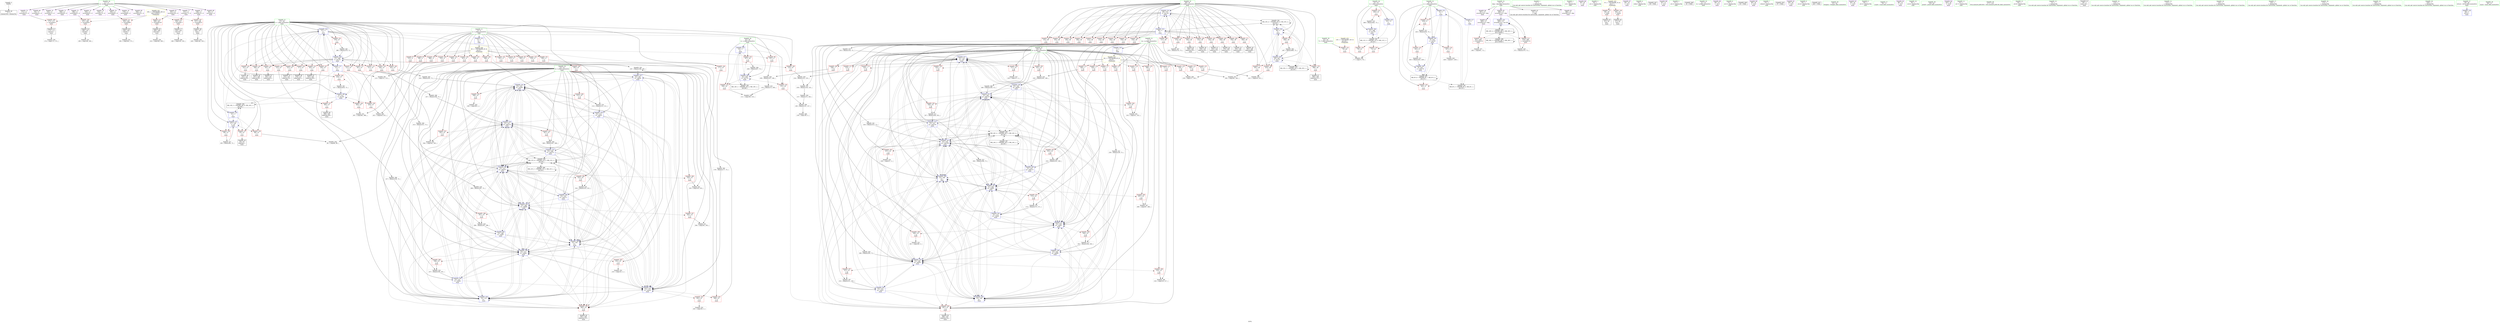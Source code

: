 digraph "SVFG" {
	label="SVFG";

	Node0x55b35c7932f0 [shape=record,color=grey,label="{NodeID: 0\nNullPtr}"];
	Node0x55b35c7932f0 -> Node0x55b35c79aef0[style=solid];
	Node0x55b35c7d9350 [shape=record,color=grey,label="{NodeID: 360\n260 = cmp(259, 150, )\n}"];
	Node0x55b35c7c6070 [shape=record,color=red,label="{NodeID: 194\n157\<--55\n\<--jj\nmain\n}"];
	Node0x55b35c7c6070 -> Node0x55b35c7d8ed0[style=solid];
	Node0x55b35c799030 [shape=record,color=red,label="{NodeID: 111\n133\<--7\n\<--m\nmain\n}"];
	Node0x55b35c799030 -> Node0x55b35c7d64d0[style=solid];
	Node0x55b35c79a470 [shape=record,color=green,label="{NodeID: 28\n41\<--42\nt\<--t_field_insensitive\nmain\n}"];
	Node0x55b35c79a470 -> Node0x55b35c7c89c0[style=solid];
	Node0x55b35c79a470 -> Node0x55b35c7c8a90[style=solid];
	Node0x55b35c79a470 -> Node0x55b35c7c8b60[style=solid];
	Node0x55b35c79a470 -> Node0x55b35c7c7520[style=solid];
	Node0x55b35c79a470 -> Node0x55b35c7d17e0[style=solid];
	Node0x55b35c7d40d0 [shape=record,color=grey,label="{NodeID: 305\n203 = Binary(202, 73, )\n}"];
	Node0x55b35c7d40d0 -> Node0x55b35c7cfde0[style=solid];
	Node0x55b35c7c7790 [shape=record,color=blue,label="{NodeID: 222\n9\<--5\nr\<--\nmain\n}"];
	Node0x55b35c7c7790 -> Node0x55b35c7c84e0[style=dashed];
	Node0x55b35c7c7790 -> Node0x55b35c7c8750[style=dashed];
	Node0x55b35c7c7790 -> Node0x55b35c7d1570[style=dashed];
	Node0x55b35c7c7790 -> Node0x55b35c7cdbe0[style=dashed];
	Node0x55b35c7c7790 -> Node0x55b35c7f7e30[style=dashed];
	Node0x55b35c7c91e0 [shape=record,color=red,label="{NodeID: 139\n121\<--47\n\<--i\nmain\n}"];
	Node0x55b35c7c91e0 -> Node0x55b35c7d94d0[style=solid];
	Node0x55b35c799aa0 [shape=record,color=black,label="{NodeID: 56\n256\<--255\nidxprom76\<--\nmain\n}"];
	Node0x55b35c7d6ad0 [shape=record,color=grey,label="{NodeID: 333\n387 = cmp(385, 386, )\n}"];
	Node0x55b35c7d0c80 [shape=record,color=blue,label="{NodeID: 250\n53\<--337\nii\<--add118\nmain\n}"];
	Node0x55b35c7d0c80 -> Node0x55b35c7cbc20[style=dashed];
	Node0x55b35c7d0c80 -> Node0x55b35c7c5ed0[style=dashed];
	Node0x55b35c7d0c80 -> Node0x55b35c7c5fa0[style=dashed];
	Node0x55b35c7d0c80 -> Node0x55b35c7c7ad0[style=dashed];
	Node0x55b35c7d0c80 -> Node0x55b35c7c7d40[style=dashed];
	Node0x55b35c7d0c80 -> Node0x55b35c7cfde0[style=dashed];
	Node0x55b35c7d0c80 -> Node0x55b35c7d0120[style=dashed];
	Node0x55b35c7d0c80 -> Node0x55b35c7d0460[style=dashed];
	Node0x55b35c7d0c80 -> Node0x55b35c7d06d0[style=dashed];
	Node0x55b35c7d0c80 -> Node0x55b35c7d0940[style=dashed];
	Node0x55b35c7d0c80 -> Node0x55b35c7d0c80[style=dashed];
	Node0x55b35c7d0c80 -> Node0x55b35c7d0e20[style=dashed];
	Node0x55b35c7d0c80 -> Node0x55b35c7ee130[style=dashed];
	Node0x55b35c7ca8a0 [shape=record,color=red,label="{NodeID: 167\n205\<--49\n\<--j\nmain\n}"];
	Node0x55b35c7ca8a0 -> Node0x55b35c7d3dd0[style=solid];
	Node0x55b35c7c5510 [shape=record,color=purple,label="{NodeID: 84\n397\<--13\narrayidx150\<--deg\nmain\n}"];
	Node0x55b35c7979c0 [shape=record,color=green,label="{NodeID: 1\n5\<--1\n\<--dummyObj\nCan only get source location for instruction, argument, global var or function.}"];
	Node0x55b35c7d94d0 [shape=record,color=grey,label="{NodeID: 361\n123 = cmp(121, 122, )\n}"];
	Node0x55b35c7c6140 [shape=record,color=red,label="{NodeID: 195\n161\<--55\n\<--jj\nmain\n}"];
	Node0x55b35c7c6140 -> Node0x55b35c7d5d50[style=solid];
	Node0x55b35c799100 [shape=record,color=red,label="{NodeID: 112\n160\<--7\n\<--m\nmain\n}"];
	Node0x55b35c799100 -> Node0x55b35c7d5d50[style=solid];
	Node0x55b35c79a540 [shape=record,color=green,label="{NodeID: 29\n43\<--44\nT\<--T_field_insensitive\nmain\n}"];
	Node0x55b35c79a540 -> Node0x55b35c7c8c30[style=solid];
	Node0x55b35c7d4250 [shape=record,color=grey,label="{NodeID: 306\n340 = Binary(339, 73, )\n}"];
	Node0x55b35c7d4250 -> Node0x55b35c7d0d50[style=solid];
	Node0x55b35c7c7860 [shape=record,color=blue,label="{NodeID: 223\n45\<--5\nx\<--\nmain\n}"];
	Node0x55b35c7c7860 -> Node0x55b35c7c8d00[style=dashed];
	Node0x55b35c7c7860 -> Node0x55b35c7c8dd0[style=dashed];
	Node0x55b35c7c7860 -> Node0x55b35c7c8ea0[style=dashed];
	Node0x55b35c7c7860 -> Node0x55b35c7d1710[style=dashed];
	Node0x55b35c7c7860 -> Node0x55b35c7f3830[style=dashed];
	Node0x55b35c7c92b0 [shape=record,color=red,label="{NodeID: 140\n132\<--47\n\<--i\nmain\n}"];
	Node0x55b35c7c92b0 -> Node0x55b35c7d64d0[style=solid];
	Node0x55b35c799b70 [shape=record,color=black,label="{NodeID: 57\n259\<--258\nconv78\<--\nmain\n}"];
	Node0x55b35c799b70 -> Node0x55b35c7d9350[style=solid];
	Node0x55b35c7d6c50 [shape=record,color=grey,label="{NodeID: 334\n149 = cmp(148, 150, )\n}"];
	Node0x55b35c7d0d50 [shape=record,color=blue,label="{NodeID: 251\n55\<--340\njj\<--add119\nmain\n}"];
	Node0x55b35c7d0d50 -> Node0x55b35c7c6890[style=dashed];
	Node0x55b35c7d0d50 -> Node0x55b35c7c6960[style=dashed];
	Node0x55b35c7d0d50 -> Node0x55b35c7c6a30[style=dashed];
	Node0x55b35c7d0d50 -> Node0x55b35c7c7ba0[style=dashed];
	Node0x55b35c7d0d50 -> Node0x55b35c7c7e10[style=dashed];
	Node0x55b35c7d0d50 -> Node0x55b35c7cfeb0[style=dashed];
	Node0x55b35c7d0d50 -> Node0x55b35c7d01f0[style=dashed];
	Node0x55b35c7d0d50 -> Node0x55b35c7d0530[style=dashed];
	Node0x55b35c7d0d50 -> Node0x55b35c7d07a0[style=dashed];
	Node0x55b35c7d0d50 -> Node0x55b35c7d0a10[style=dashed];
	Node0x55b35c7d0d50 -> Node0x55b35c7d0d50[style=dashed];
	Node0x55b35c7d0d50 -> Node0x55b35c7d0ef0[style=dashed];
	Node0x55b35c7d0d50 -> Node0x55b35c7ee630[style=dashed];
	Node0x55b35c7ca970 [shape=record,color=red,label="{NodeID: 168\n229\<--49\n\<--j\nmain\n}"];
	Node0x55b35c7ca970 -> Node0x55b35c7d58d0[style=solid];
	Node0x55b35c7c55e0 [shape=record,color=purple,label="{NodeID: 85\n400\<--13\narrayidx152\<--deg\nmain\n}"];
	Node0x55b35c7c55e0 -> Node0x55b35c7c70b0[style=solid];
	Node0x55b35c798050 [shape=record,color=green,label="{NodeID: 2\n16\<--1\n.str\<--dummyObj\nGlob }"];
	Node0x55b35c7c6210 [shape=record,color=red,label="{NodeID: 196\n216\<--55\n\<--jj\nmain\n}"];
	Node0x55b35c7c6210 -> Node0x55b35c7d82d0[style=solid];
	Node0x55b35c7991d0 [shape=record,color=red,label="{NodeID: 113\n217\<--7\n\<--m\nmain\n}"];
	Node0x55b35c7991d0 -> Node0x55b35c7d82d0[style=solid];
	Node0x55b35c79a610 [shape=record,color=green,label="{NodeID: 30\n45\<--46\nx\<--x_field_insensitive\nmain\n}"];
	Node0x55b35c79a610 -> Node0x55b35c7c8d00[style=solid];
	Node0x55b35c79a610 -> Node0x55b35c7c8dd0[style=solid];
	Node0x55b35c79a610 -> Node0x55b35c7c8ea0[style=solid];
	Node0x55b35c79a610 -> Node0x55b35c7c7860[style=solid];
	Node0x55b35c79a610 -> Node0x55b35c7d1710[style=solid];
	Node0x55b35c7d43d0 [shape=record,color=grey,label="{NodeID: 307\n375 = Binary(374, 73, )\n}"];
	Node0x55b35c7d43d0 -> Node0x55b35c7d1090[style=solid];
	Node0x55b35c7c7930 [shape=record,color=blue,label="{NodeID: 224\n47\<--5\ni\<--\nmain\n}"];
	Node0x55b35c7c7930 -> Node0x55b35c7c91e0[style=dashed];
	Node0x55b35c7c7930 -> Node0x55b35c7c92b0[style=dashed];
	Node0x55b35c7c7930 -> Node0x55b35c7c9380[style=dashed];
	Node0x55b35c7c7930 -> Node0x55b35c7c9450[style=dashed];
	Node0x55b35c7c7930 -> Node0x55b35c7c9520[style=dashed];
	Node0x55b35c7c7930 -> Node0x55b35c7c95f0[style=dashed];
	Node0x55b35c7c7930 -> Node0x55b35c7c96c0[style=dashed];
	Node0x55b35c7c7930 -> Node0x55b35c7c9790[style=dashed];
	Node0x55b35c7c7930 -> Node0x55b35c7c9860[style=dashed];
	Node0x55b35c7c7930 -> Node0x55b35c7c9930[style=dashed];
	Node0x55b35c7c7930 -> Node0x55b35c7c9a00[style=dashed];
	Node0x55b35c7c7930 -> Node0x55b35c7c9ad0[style=dashed];
	Node0x55b35c7c7930 -> Node0x55b35c7c9ba0[style=dashed];
	Node0x55b35c7c7930 -> Node0x55b35c7c9c70[style=dashed];
	Node0x55b35c7c7930 -> Node0x55b35c7c9d40[style=dashed];
	Node0x55b35c7c7930 -> Node0x55b35c7c9e10[style=dashed];
	Node0x55b35c7c7930 -> Node0x55b35c7c9ee0[style=dashed];
	Node0x55b35c7c7930 -> Node0x55b35c7d1160[style=dashed];
	Node0x55b35c7c7930 -> Node0x55b35c7d1230[style=dashed];
	Node0x55b35c7c9380 [shape=record,color=red,label="{NodeID: 141\n141\<--47\n\<--i\nmain\n}"];
	Node0x55b35c7c9380 -> Node0x55b35c798260[style=solid];
	Node0x55b35c799c40 [shape=record,color=black,label="{NodeID: 58\n278\<--277\nidxprom87\<--\nmain\n}"];
	Node0x55b35c7d6dd0 [shape=record,color=grey,label="{NodeID: 335\n183 = cmp(182, 5, )\n}"];
	Node0x55b35c7d0e20 [shape=record,color=blue,label="{NodeID: 252\n53\<--348\nii\<--sub122\nmain\n}"];
	Node0x55b35c7d0e20 -> Node0x55b35c7c5fa0[style=dashed];
	Node0x55b35c7d0e20 -> Node0x55b35c7c7ad0[style=dashed];
	Node0x55b35c7d0e20 -> Node0x55b35c7c7d40[style=dashed];
	Node0x55b35c7d0e20 -> Node0x55b35c7cfde0[style=dashed];
	Node0x55b35c7d0e20 -> Node0x55b35c7d0120[style=dashed];
	Node0x55b35c7d0e20 -> Node0x55b35c7d0460[style=dashed];
	Node0x55b35c7d0e20 -> Node0x55b35c7d06d0[style=dashed];
	Node0x55b35c7d0e20 -> Node0x55b35c7d0940[style=dashed];
	Node0x55b35c7d0e20 -> Node0x55b35c7d0c80[style=dashed];
	Node0x55b35c7d0e20 -> Node0x55b35c7ee130[style=dashed];
	Node0x55b35c7caa40 [shape=record,color=red,label="{NodeID: 169\n255\<--49\n\<--j\nmain\n}"];
	Node0x55b35c7caa40 -> Node0x55b35c799aa0[style=solid];
	Node0x55b35c7c56b0 [shape=record,color=purple,label="{NodeID: 86\n59\<--16\n\<--.str\nmain\n}"];
	Node0x55b35c7c3e80 [shape=record,color=green,label="{NodeID: 3\n18\<--1\n.str.1\<--dummyObj\nGlob }"];
	Node0x55b35c7c62e0 [shape=record,color=red,label="{NodeID: 197\n221\<--55\n\<--jj\nmain\n}"];
	Node0x55b35c7c62e0 -> Node0x55b35c7d34d0[style=solid];
	Node0x55b35c7992a0 [shape=record,color=red,label="{NodeID: 114\n220\<--7\n\<--m\nmain\n}"];
	Node0x55b35c7992a0 -> Node0x55b35c7d34d0[style=solid];
	Node0x55b35c79a6e0 [shape=record,color=green,label="{NodeID: 31\n47\<--48\ni\<--i_field_insensitive\nmain\n}"];
	Node0x55b35c79a6e0 -> Node0x55b35c7c8f70[style=solid];
	Node0x55b35c79a6e0 -> Node0x55b35c7c9040[style=solid];
	Node0x55b35c79a6e0 -> Node0x55b35c7c9110[style=solid];
	Node0x55b35c79a6e0 -> Node0x55b35c7c91e0[style=solid];
	Node0x55b35c79a6e0 -> Node0x55b35c7c92b0[style=solid];
	Node0x55b35c79a6e0 -> Node0x55b35c7c9380[style=solid];
	Node0x55b35c79a6e0 -> Node0x55b35c7c9450[style=solid];
	Node0x55b35c79a6e0 -> Node0x55b35c7c9520[style=solid];
	Node0x55b35c79a6e0 -> Node0x55b35c7c95f0[style=solid];
	Node0x55b35c79a6e0 -> Node0x55b35c7c96c0[style=solid];
	Node0x55b35c79a6e0 -> Node0x55b35c7c9790[style=solid];
	Node0x55b35c79a6e0 -> Node0x55b35c7c9860[style=solid];
	Node0x55b35c79a6e0 -> Node0x55b35c7c9930[style=solid];
	Node0x55b35c79a6e0 -> Node0x55b35c7c9a00[style=solid];
	Node0x55b35c79a6e0 -> Node0x55b35c7c9ad0[style=solid];
	Node0x55b35c79a6e0 -> Node0x55b35c7c9ba0[style=solid];
	Node0x55b35c79a6e0 -> Node0x55b35c7c9c70[style=solid];
	Node0x55b35c79a6e0 -> Node0x55b35c7c9d40[style=solid];
	Node0x55b35c79a6e0 -> Node0x55b35c7c9e10[style=solid];
	Node0x55b35c79a6e0 -> Node0x55b35c7c9ee0[style=solid];
	Node0x55b35c79a6e0 -> Node0x55b35c7c9fb0[style=solid];
	Node0x55b35c79a6e0 -> Node0x55b35c7ca080[style=solid];
	Node0x55b35c79a6e0 -> Node0x55b35c7ca150[style=solid];
	Node0x55b35c79a6e0 -> Node0x55b35c7ca220[style=solid];
	Node0x55b35c79a6e0 -> Node0x55b35c7c75f0[style=solid];
	Node0x55b35c79a6e0 -> Node0x55b35c7c76c0[style=solid];
	Node0x55b35c79a6e0 -> Node0x55b35c7c7930[style=solid];
	Node0x55b35c79a6e0 -> Node0x55b35c7d1160[style=solid];
	Node0x55b35c79a6e0 -> Node0x55b35c7d1230[style=solid];
	Node0x55b35c79a6e0 -> Node0x55b35c7d14a0[style=solid];
	Node0x55b35c7cdbe0 [shape=record,color=black,label="{NodeID: 391\nMR_8V_2 = PHI(MR_8V_4, MR_8V_1, )\npts\{10 \}\n}"];
	Node0x55b35c7cdbe0 -> Node0x55b35c7c7790[style=dashed];
	Node0x55b35c7d4550 [shape=record,color=grey,label="{NodeID: 308\n438 = Binary(437, 73, )\n}"];
	Node0x55b35c7d4550 -> Node0x55b35c7d1710[style=solid];
	Node0x55b35c7c7a00 [shape=record,color=blue,label="{NodeID: 225\n49\<--5\nj\<--\nmain\n}"];
	Node0x55b35c7c7a00 -> Node0x55b35c7ca2f0[style=dashed];
	Node0x55b35c7c7a00 -> Node0x55b35c7ca3c0[style=dashed];
	Node0x55b35c7c7a00 -> Node0x55b35c7ca490[style=dashed];
	Node0x55b35c7c7a00 -> Node0x55b35c7ca560[style=dashed];
	Node0x55b35c7c7a00 -> Node0x55b35c7ca630[style=dashed];
	Node0x55b35c7c7a00 -> Node0x55b35c7ca700[style=dashed];
	Node0x55b35c7c7a00 -> Node0x55b35c7ca7d0[style=dashed];
	Node0x55b35c7c7a00 -> Node0x55b35c7ca8a0[style=dashed];
	Node0x55b35c7c7a00 -> Node0x55b35c7ca970[style=dashed];
	Node0x55b35c7c7a00 -> Node0x55b35c7caa40[style=dashed];
	Node0x55b35c7c7a00 -> Node0x55b35c7cab10[style=dashed];
	Node0x55b35c7c7a00 -> Node0x55b35c7cabe0[style=dashed];
	Node0x55b35c7c7a00 -> Node0x55b35c7cacb0[style=dashed];
	Node0x55b35c7c7a00 -> Node0x55b35c7cad80[style=dashed];
	Node0x55b35c7c7a00 -> Node0x55b35c7cae50[style=dashed];
	Node0x55b35c7c7a00 -> Node0x55b35c7caf20[style=dashed];
	Node0x55b35c7c7a00 -> Node0x55b35c7caff0[style=dashed];
	Node0x55b35c7c7a00 -> Node0x55b35c7d1090[style=dashed];
	Node0x55b35c7c7a00 -> Node0x55b35c7edc30[style=dashed];
	Node0x55b35c7c9450 [shape=record,color=red,label="{NodeID: 142\n152\<--47\n\<--i\nmain\n}"];
	Node0x55b35c7c9450 -> Node0x55b35c7c7ad0[style=solid];
	Node0x55b35c7c4180 [shape=record,color=black,label="{NodeID: 59\n281\<--280\nidxprom89\<--\nmain\n}"];
	Node0x55b35c7fc240 [shape=record,color=yellow,style=double,label="{NodeID: 419\n2V_1 = ENCHI(MR_2V_0)\npts\{1 \}\nFun[main]}"];
	Node0x55b35c7fc240 -> Node0x55b35c7c8820[style=dashed];
	Node0x55b35c7fc240 -> Node0x55b35c7c88f0[style=dashed];
	Node0x55b35c7d6f50 [shape=record,color=grey,label="{NodeID: 336\n412 = cmp(410, 411, )\n}"];
	Node0x55b35c7d0ef0 [shape=record,color=blue,label="{NodeID: 253\n55\<--357\njj\<--sub126\nmain\n}"];
	Node0x55b35c7d0ef0 -> Node0x55b35c7c6a30[style=dashed];
	Node0x55b35c7d0ef0 -> Node0x55b35c7c7ba0[style=dashed];
	Node0x55b35c7d0ef0 -> Node0x55b35c7c7e10[style=dashed];
	Node0x55b35c7d0ef0 -> Node0x55b35c7cfeb0[style=dashed];
	Node0x55b35c7d0ef0 -> Node0x55b35c7d01f0[style=dashed];
	Node0x55b35c7d0ef0 -> Node0x55b35c7d0530[style=dashed];
	Node0x55b35c7d0ef0 -> Node0x55b35c7d07a0[style=dashed];
	Node0x55b35c7d0ef0 -> Node0x55b35c7d0a10[style=dashed];
	Node0x55b35c7d0ef0 -> Node0x55b35c7d0d50[style=dashed];
	Node0x55b35c7d0ef0 -> Node0x55b35c7ee630[style=dashed];
	Node0x55b35c7cab10 [shape=record,color=red,label="{NodeID: 170\n264\<--49\n\<--j\nmain\n}"];
	Node0x55b35c7cab10 -> Node0x55b35c7d5a50[style=solid];
	Node0x55b35c7c5780 [shape=record,color=purple,label="{NodeID: 87\n60\<--18\n\<--.str.1\nmain\n}"];
	Node0x55b35c797b10 [shape=record,color=green,label="{NodeID: 4\n20\<--1\nstdin\<--dummyObj\nGlob }"];
	Node0x55b35c813910 [shape=record,color=black,label="{NodeID: 447\n69 = PHI()\n}"];
	Node0x55b35c7c63b0 [shape=record,color=red,label="{NodeID: 198\n240\<--55\n\<--jj\nmain\n}"];
	Node0x55b35c7c63b0 -> Node0x55b35c7d8750[style=solid];
	Node0x55b35c799370 [shape=record,color=red,label="{NodeID: 115\n243\<--7\n\<--m\nmain\n}"];
	Node0x55b35c799370 -> Node0x55b35c7d52d0[style=solid];
	Node0x55b35c79a7b0 [shape=record,color=green,label="{NodeID: 32\n49\<--50\nj\<--j_field_insensitive\nmain\n}"];
	Node0x55b35c79a7b0 -> Node0x55b35c7ca2f0[style=solid];
	Node0x55b35c79a7b0 -> Node0x55b35c7ca3c0[style=solid];
	Node0x55b35c79a7b0 -> Node0x55b35c7ca490[style=solid];
	Node0x55b35c79a7b0 -> Node0x55b35c7ca560[style=solid];
	Node0x55b35c79a7b0 -> Node0x55b35c7ca630[style=solid];
	Node0x55b35c79a7b0 -> Node0x55b35c7ca700[style=solid];
	Node0x55b35c79a7b0 -> Node0x55b35c7ca7d0[style=solid];
	Node0x55b35c79a7b0 -> Node0x55b35c7ca8a0[style=solid];
	Node0x55b35c79a7b0 -> Node0x55b35c7ca970[style=solid];
	Node0x55b35c79a7b0 -> Node0x55b35c7caa40[style=solid];
	Node0x55b35c79a7b0 -> Node0x55b35c7cab10[style=solid];
	Node0x55b35c79a7b0 -> Node0x55b35c7cabe0[style=solid];
	Node0x55b35c79a7b0 -> Node0x55b35c7cacb0[style=solid];
	Node0x55b35c79a7b0 -> Node0x55b35c7cad80[style=solid];
	Node0x55b35c79a7b0 -> Node0x55b35c7cae50[style=solid];
	Node0x55b35c79a7b0 -> Node0x55b35c7caf20[style=solid];
	Node0x55b35c79a7b0 -> Node0x55b35c7caff0[style=solid];
	Node0x55b35c79a7b0 -> Node0x55b35c7cb0c0[style=solid];
	Node0x55b35c79a7b0 -> Node0x55b35c7cb190[style=solid];
	Node0x55b35c79a7b0 -> Node0x55b35c7cb260[style=solid];
	Node0x55b35c79a7b0 -> Node0x55b35c7cb330[style=solid];
	Node0x55b35c79a7b0 -> Node0x55b35c7c7a00[style=solid];
	Node0x55b35c79a7b0 -> Node0x55b35c7d1090[style=solid];
	Node0x55b35c79a7b0 -> Node0x55b35c7d1300[style=solid];
	Node0x55b35c79a7b0 -> Node0x55b35c7d13d0[style=solid];
	Node0x55b35c7f3360 [shape=record,color=black,label="{NodeID: 392\nMR_12V_3 = PHI(MR_12V_4, MR_12V_2, )\npts\{42 \}\n}"];
	Node0x55b35c7f3360 -> Node0x55b35c7c89c0[style=dashed];
	Node0x55b35c7f3360 -> Node0x55b35c7c8a90[style=dashed];
	Node0x55b35c7f3360 -> Node0x55b35c7c8b60[style=dashed];
	Node0x55b35c7f3360 -> Node0x55b35c7d17e0[style=dashed];
	Node0x55b35c7d46d0 [shape=record,color=grey,label="{NodeID: 309\n138 = Binary(131, 137, )\n}"];
	Node0x55b35c7d46d0 -> Node0x55b35c7d7e50[style=solid];
	Node0x55b35c7c7ad0 [shape=record,color=blue,label="{NodeID: 226\n53\<--152\nii\<--\nmain\n}"];
	Node0x55b35c7c7ad0 -> Node0x55b35c7c5fa0[style=dashed];
	Node0x55b35c7c7ad0 -> Node0x55b35c7c7ad0[style=dashed];
	Node0x55b35c7c7ad0 -> Node0x55b35c7c7d40[style=dashed];
	Node0x55b35c7c7ad0 -> Node0x55b35c7cfde0[style=dashed];
	Node0x55b35c7c7ad0 -> Node0x55b35c7d0120[style=dashed];
	Node0x55b35c7c7ad0 -> Node0x55b35c7d0460[style=dashed];
	Node0x55b35c7c7ad0 -> Node0x55b35c7d06d0[style=dashed];
	Node0x55b35c7c7ad0 -> Node0x55b35c7d0940[style=dashed];
	Node0x55b35c7c7ad0 -> Node0x55b35c7d0c80[style=dashed];
	Node0x55b35c7c7ad0 -> Node0x55b35c7ee130[style=dashed];
	Node0x55b35c7c9520 [shape=record,color=red,label="{NodeID: 143\n166\<--47\n\<--i\nmain\n}"];
	Node0x55b35c7c9520 -> Node0x55b35c7994f0[style=solid];
	Node0x55b35c7c4210 [shape=record,color=black,label="{NodeID: 60\n284\<--283\nconv91\<--\nmain\n}"];
	Node0x55b35c7c4210 -> Node0x55b35c7d8a50[style=solid];
	Node0x55b35c7fcd60 [shape=record,color=yellow,style=double,label="{NodeID: 420\n4V_1 = ENCHI(MR_4V_0)\npts\{6 \}\nFun[main]}"];
	Node0x55b35c7fcd60 -> Node0x55b35c7c5e00[style=dashed];
	Node0x55b35c7fcd60 -> Node0x55b35c798400[style=dashed];
	Node0x55b35c7fcd60 -> Node0x55b35c7984d0[style=dashed];
	Node0x55b35c7fcd60 -> Node0x55b35c7985a0[style=dashed];
	Node0x55b35c7fcd60 -> Node0x55b35c798670[style=dashed];
	Node0x55b35c7fcd60 -> Node0x55b35c798740[style=dashed];
	Node0x55b35c7fcd60 -> Node0x55b35c798810[style=dashed];
	Node0x55b35c7fcd60 -> Node0x55b35c7988e0[style=dashed];
	Node0x55b35c7fcd60 -> Node0x55b35c7989b0[style=dashed];
	Node0x55b35c7fcd60 -> Node0x55b35c798a80[style=dashed];
	Node0x55b35c7fcd60 -> Node0x55b35c798b50[style=dashed];
	Node0x55b35c7fcd60 -> Node0x55b35c798c20[style=dashed];
	Node0x55b35c7fcd60 -> Node0x55b35c798cf0[style=dashed];
	Node0x55b35c7fcd60 -> Node0x55b35c798dc0[style=dashed];
	Node0x55b35c7d70d0 [shape=record,color=grey,label="{NodeID: 337\n402 = cmp(401, 73, )\n}"];
	Node0x55b35c7d0fc0 [shape=record,color=blue,label="{NodeID: 254\n369\<--371\narrayidx135\<--inc136\nmain\n}"];
	Node0x55b35c7d0fc0 -> Node0x55b35c7c6fe0[style=dashed];
	Node0x55b35c7d0fc0 -> Node0x55b35c7d0fc0[style=dashed];
	Node0x55b35c7d0fc0 -> Node0x55b35c7cc100[style=dashed];
	Node0x55b35c7cabe0 [shape=record,color=red,label="{NodeID: 171\n280\<--49\n\<--j\nmain\n}"];
	Node0x55b35c7cabe0 -> Node0x55b35c7c4180[style=solid];
	Node0x55b35c7c5850 [shape=record,color=purple,label="{NodeID: 88\n65\<--21\n\<--.str.2\nmain\n}"];
	Node0x55b35c797ba0 [shape=record,color=green,label="{NodeID: 5\n21\<--1\n.str.2\<--dummyObj\nGlob }"];
	Node0x55b35c813a10 [shape=record,color=black,label="{NodeID: 448\n81 = PHI()\n}"];
	Node0x55b35c7c6480 [shape=record,color=red,label="{NodeID: 199\n244\<--55\n\<--jj\nmain\n}"];
	Node0x55b35c7c6480 -> Node0x55b35c7d52d0[style=solid];
	Node0x55b35c7c7f30 [shape=record,color=red,label="{NodeID: 116\n268\<--7\n\<--m\nmain\n}"];
	Node0x55b35c7c7f30 -> Node0x55b35c7d7fd0[style=solid];
	Node0x55b35c79a880 [shape=record,color=green,label="{NodeID: 33\n51\<--52\nk\<--k_field_insensitive\nmain\n}"];
	Node0x55b35c7f3830 [shape=record,color=black,label="{NodeID: 393\nMR_16V_2 = PHI(MR_16V_4, MR_16V_1, )\npts\{46 \}\n}"];
	Node0x55b35c7f3830 -> Node0x55b35c7c7860[style=dashed];
	Node0x55b35c7d4850 [shape=record,color=grey,label="{NodeID: 310\n446 = Binary(445, 73, )\n}"];
	Node0x55b35c7d4850 -> Node0x55b35c7d17e0[style=solid];
	Node0x55b35c7c7ba0 [shape=record,color=blue,label="{NodeID: 227\n55\<--155\njj\<--sub\nmain\n}"];
	Node0x55b35c7c7ba0 -> Node0x55b35c7c6070[style=dashed];
	Node0x55b35c7c7ba0 -> Node0x55b35c7c6140[style=dashed];
	Node0x55b35c7c7ba0 -> Node0x55b35c7c6a30[style=dashed];
	Node0x55b35c7c7ba0 -> Node0x55b35c7c7ba0[style=dashed];
	Node0x55b35c7c7ba0 -> Node0x55b35c7c7c70[style=dashed];
	Node0x55b35c7c7ba0 -> Node0x55b35c7c7e10[style=dashed];
	Node0x55b35c7c7ba0 -> Node0x55b35c7cfeb0[style=dashed];
	Node0x55b35c7c7ba0 -> Node0x55b35c7d01f0[style=dashed];
	Node0x55b35c7c7ba0 -> Node0x55b35c7d0530[style=dashed];
	Node0x55b35c7c7ba0 -> Node0x55b35c7d07a0[style=dashed];
	Node0x55b35c7c7ba0 -> Node0x55b35c7d0a10[style=dashed];
	Node0x55b35c7c7ba0 -> Node0x55b35c7d0d50[style=dashed];
	Node0x55b35c7c7ba0 -> Node0x55b35c7ee630[style=dashed];
	Node0x55b35c7c95f0 [shape=record,color=red,label="{NodeID: 144\n177\<--47\n\<--i\nmain\n}"];
	Node0x55b35c7c95f0 -> Node0x55b35c7d31d0[style=solid];
	Node0x55b35c7c42a0 [shape=record,color=black,label="{NodeID: 61\n303\<--302\nidxprom100\<--\nmain\n}"];
	Node0x55b35c7fce40 [shape=record,color=yellow,style=double,label="{NodeID: 421\n6V_1 = ENCHI(MR_6V_0)\npts\{8 \}\nFun[main]}"];
	Node0x55b35c7fce40 -> Node0x55b35c798e90[style=dashed];
	Node0x55b35c7fce40 -> Node0x55b35c798f60[style=dashed];
	Node0x55b35c7fce40 -> Node0x55b35c799030[style=dashed];
	Node0x55b35c7fce40 -> Node0x55b35c799100[style=dashed];
	Node0x55b35c7fce40 -> Node0x55b35c7991d0[style=dashed];
	Node0x55b35c7fce40 -> Node0x55b35c7992a0[style=dashed];
	Node0x55b35c7fce40 -> Node0x55b35c799370[style=dashed];
	Node0x55b35c7fce40 -> Node0x55b35c7c7f30[style=dashed];
	Node0x55b35c7fce40 -> Node0x55b35c7c8000[style=dashed];
	Node0x55b35c7fce40 -> Node0x55b35c7c80d0[style=dashed];
	Node0x55b35c7fce40 -> Node0x55b35c7c81a0[style=dashed];
	Node0x55b35c7fce40 -> Node0x55b35c7c8270[style=dashed];
	Node0x55b35c7fce40 -> Node0x55b35c7c8340[style=dashed];
	Node0x55b35c7fce40 -> Node0x55b35c7c8410[style=dashed];
	Node0x55b35c7d7250 [shape=record,color=grey,label="{NodeID: 338\n174 = cmp(173, 175, )\n}"];
	Node0x55b35c7d1090 [shape=record,color=blue,label="{NodeID: 255\n49\<--375\nj\<--inc138\nmain\n}"];
	Node0x55b35c7d1090 -> Node0x55b35c7ca2f0[style=dashed];
	Node0x55b35c7d1090 -> Node0x55b35c7ca3c0[style=dashed];
	Node0x55b35c7d1090 -> Node0x55b35c7ca490[style=dashed];
	Node0x55b35c7d1090 -> Node0x55b35c7ca560[style=dashed];
	Node0x55b35c7d1090 -> Node0x55b35c7ca630[style=dashed];
	Node0x55b35c7d1090 -> Node0x55b35c7ca700[style=dashed];
	Node0x55b35c7d1090 -> Node0x55b35c7ca7d0[style=dashed];
	Node0x55b35c7d1090 -> Node0x55b35c7ca8a0[style=dashed];
	Node0x55b35c7d1090 -> Node0x55b35c7ca970[style=dashed];
	Node0x55b35c7d1090 -> Node0x55b35c7caa40[style=dashed];
	Node0x55b35c7d1090 -> Node0x55b35c7cab10[style=dashed];
	Node0x55b35c7d1090 -> Node0x55b35c7cabe0[style=dashed];
	Node0x55b35c7d1090 -> Node0x55b35c7cacb0[style=dashed];
	Node0x55b35c7d1090 -> Node0x55b35c7cad80[style=dashed];
	Node0x55b35c7d1090 -> Node0x55b35c7cae50[style=dashed];
	Node0x55b35c7d1090 -> Node0x55b35c7caf20[style=dashed];
	Node0x55b35c7d1090 -> Node0x55b35c7caff0[style=dashed];
	Node0x55b35c7d1090 -> Node0x55b35c7d1090[style=dashed];
	Node0x55b35c7d1090 -> Node0x55b35c7edc30[style=dashed];
	Node0x55b35c7cacb0 [shape=record,color=red,label="{NodeID: 172\n290\<--49\n\<--j\nmain\n}"];
	Node0x55b35c7cacb0 -> Node0x55b35c7d07a0[style=solid];
	Node0x55b35c7c5920 [shape=record,color=purple,label="{NodeID: 89\n66\<--23\n\<--.str.3\nmain\n}"];
	Node0x55b35c797d50 [shape=record,color=green,label="{NodeID: 6\n23\<--1\n.str.3\<--dummyObj\nGlob }"];
	Node0x55b35c813ed0 [shape=record,color=black,label="{NodeID: 449\n85 = PHI()\n}"];
	Node0x55b35c7c6550 [shape=record,color=red,label="{NodeID: 200\n267\<--55\n\<--jj\nmain\n}"];
	Node0x55b35c7c6550 -> Node0x55b35c7d7fd0[style=solid];
	Node0x55b35c7c8000 [shape=record,color=red,label="{NodeID: 117\n271\<--7\n\<--m\nmain\n}"];
	Node0x55b35c7c8000 -> Node0x55b35c7d4cd0[style=solid];
	Node0x55b35c79a950 [shape=record,color=green,label="{NodeID: 34\n53\<--54\nii\<--ii_field_insensitive\nmain\n}"];
	Node0x55b35c79a950 -> Node0x55b35c7cb400[style=solid];
	Node0x55b35c79a950 -> Node0x55b35c7cb4d0[style=solid];
	Node0x55b35c79a950 -> Node0x55b35c7cb5a0[style=solid];
	Node0x55b35c79a950 -> Node0x55b35c7cb670[style=solid];
	Node0x55b35c79a950 -> Node0x55b35c7cb740[style=solid];
	Node0x55b35c79a950 -> Node0x55b35c7cb810[style=solid];
	Node0x55b35c79a950 -> Node0x55b35c7cb8e0[style=solid];
	Node0x55b35c79a950 -> Node0x55b35c7cb9b0[style=solid];
	Node0x55b35c79a950 -> Node0x55b35c7cba80[style=solid];
	Node0x55b35c79a950 -> Node0x55b35c7cbb50[style=solid];
	Node0x55b35c79a950 -> Node0x55b35c7cbc20[style=solid];
	Node0x55b35c79a950 -> Node0x55b35c7c5ed0[style=solid];
	Node0x55b35c79a950 -> Node0x55b35c7c5fa0[style=solid];
	Node0x55b35c79a950 -> Node0x55b35c7c7ad0[style=solid];
	Node0x55b35c79a950 -> Node0x55b35c7c7d40[style=solid];
	Node0x55b35c79a950 -> Node0x55b35c7cfd10[style=solid];
	Node0x55b35c79a950 -> Node0x55b35c7cfde0[style=solid];
	Node0x55b35c79a950 -> Node0x55b35c7cff80[style=solid];
	Node0x55b35c79a950 -> Node0x55b35c7d0120[style=solid];
	Node0x55b35c79a950 -> Node0x55b35c7d02c0[style=solid];
	Node0x55b35c79a950 -> Node0x55b35c7d0460[style=solid];
	Node0x55b35c79a950 -> Node0x55b35c7d06d0[style=solid];
	Node0x55b35c79a950 -> Node0x55b35c7d0870[style=solid];
	Node0x55b35c79a950 -> Node0x55b35c7d0940[style=solid];
	Node0x55b35c79a950 -> Node0x55b35c7d0ae0[style=solid];
	Node0x55b35c79a950 -> Node0x55b35c7d0c80[style=solid];
	Node0x55b35c79a950 -> Node0x55b35c7d0e20[style=solid];
	Node0x55b35c7f3d30 [shape=record,color=black,label="{NodeID: 394\nMR_18V_2 = PHI(MR_18V_6, MR_18V_1, )\npts\{48 \}\n}"];
	Node0x55b35c7f3d30 -> Node0x55b35c7c75f0[style=dashed];
	Node0x55b35c7d49d0 [shape=record,color=grey,label="{NodeID: 311\n357 = Binary(356, 355, )\n}"];
	Node0x55b35c7d49d0 -> Node0x55b35c7d0ef0[style=solid];
	Node0x55b35c7c7c70 [shape=record,color=blue,label="{NodeID: 228\n55\<--162\njj\<--add28\nmain\n}"];
	Node0x55b35c7c7c70 -> Node0x55b35c7c6a30[style=dashed];
	Node0x55b35c7c7c70 -> Node0x55b35c7c7ba0[style=dashed];
	Node0x55b35c7c7c70 -> Node0x55b35c7c7e10[style=dashed];
	Node0x55b35c7c7c70 -> Node0x55b35c7cfeb0[style=dashed];
	Node0x55b35c7c7c70 -> Node0x55b35c7d01f0[style=dashed];
	Node0x55b35c7c7c70 -> Node0x55b35c7d0530[style=dashed];
	Node0x55b35c7c7c70 -> Node0x55b35c7d07a0[style=dashed];
	Node0x55b35c7c7c70 -> Node0x55b35c7d0a10[style=dashed];
	Node0x55b35c7c7c70 -> Node0x55b35c7d0d50[style=dashed];
	Node0x55b35c7c7c70 -> Node0x55b35c7ee630[style=dashed];
	Node0x55b35c7c96c0 [shape=record,color=red,label="{NodeID: 145\n191\<--47\n\<--i\nmain\n}"];
	Node0x55b35c7c96c0 -> Node0x55b35c799760[style=solid];
	Node0x55b35c7c4330 [shape=record,color=black,label="{NodeID: 62\n306\<--305\nidxprom102\<--\nmain\n}"];
	Node0x55b35c7d73d0 [shape=record,color=grey,label="{NodeID: 339\n310 = cmp(309, 200, )\n}"];
	Node0x55b35c7d1160 [shape=record,color=blue,label="{NodeID: 256\n47\<--380\ni\<--inc141\nmain\n}"];
	Node0x55b35c7d1160 -> Node0x55b35c7c91e0[style=dashed];
	Node0x55b35c7d1160 -> Node0x55b35c7c92b0[style=dashed];
	Node0x55b35c7d1160 -> Node0x55b35c7c9380[style=dashed];
	Node0x55b35c7d1160 -> Node0x55b35c7c9450[style=dashed];
	Node0x55b35c7d1160 -> Node0x55b35c7c9520[style=dashed];
	Node0x55b35c7d1160 -> Node0x55b35c7c95f0[style=dashed];
	Node0x55b35c7d1160 -> Node0x55b35c7c96c0[style=dashed];
	Node0x55b35c7d1160 -> Node0x55b35c7c9790[style=dashed];
	Node0x55b35c7d1160 -> Node0x55b35c7c9860[style=dashed];
	Node0x55b35c7d1160 -> Node0x55b35c7c9930[style=dashed];
	Node0x55b35c7d1160 -> Node0x55b35c7c9a00[style=dashed];
	Node0x55b35c7d1160 -> Node0x55b35c7c9ad0[style=dashed];
	Node0x55b35c7d1160 -> Node0x55b35c7c9ba0[style=dashed];
	Node0x55b35c7d1160 -> Node0x55b35c7c9c70[style=dashed];
	Node0x55b35c7d1160 -> Node0x55b35c7c9d40[style=dashed];
	Node0x55b35c7d1160 -> Node0x55b35c7c9e10[style=dashed];
	Node0x55b35c7d1160 -> Node0x55b35c7c9ee0[style=dashed];
	Node0x55b35c7d1160 -> Node0x55b35c7d1160[style=dashed];
	Node0x55b35c7d1160 -> Node0x55b35c7d1230[style=dashed];
	Node0x55b35c7cad80 [shape=record,color=red,label="{NodeID: 173\n305\<--49\n\<--j\nmain\n}"];
	Node0x55b35c7cad80 -> Node0x55b35c7c4330[style=solid];
	Node0x55b35c7c59f0 [shape=record,color=purple,label="{NodeID: 90\n68\<--26\n\<--.str.4\nmain\n}"];
	Node0x55b35c797de0 [shape=record,color=green,label="{NodeID: 7\n25\<--1\nstdout\<--dummyObj\nGlob }"];
	Node0x55b35c813fd0 [shape=record,color=black,label="{NodeID: 450\n97 = PHI()\n}"];
	Node0x55b35c7c6620 [shape=record,color=red,label="{NodeID: 201\n272\<--55\n\<--jj\nmain\n}"];
	Node0x55b35c7c6620 -> Node0x55b35c7d4cd0[style=solid];
	Node0x55b35c7c80d0 [shape=record,color=red,label="{NodeID: 118\n330\<--7\n\<--m\nmain\n}"];
	Node0x55b35c7c80d0 -> Node0x55b35c7d37d0[style=solid];
	Node0x55b35c79aa20 [shape=record,color=green,label="{NodeID: 35\n55\<--56\njj\<--jj_field_insensitive\nmain\n}"];
	Node0x55b35c79aa20 -> Node0x55b35c7c6070[style=solid];
	Node0x55b35c79aa20 -> Node0x55b35c7c6140[style=solid];
	Node0x55b35c79aa20 -> Node0x55b35c7c6210[style=solid];
	Node0x55b35c79aa20 -> Node0x55b35c7c62e0[style=solid];
	Node0x55b35c79aa20 -> Node0x55b35c7c63b0[style=solid];
	Node0x55b35c79aa20 -> Node0x55b35c7c6480[style=solid];
	Node0x55b35c79aa20 -> Node0x55b35c7c6550[style=solid];
	Node0x55b35c79aa20 -> Node0x55b35c7c6620[style=solid];
	Node0x55b35c79aa20 -> Node0x55b35c7c66f0[style=solid];
	Node0x55b35c79aa20 -> Node0x55b35c7c67c0[style=solid];
	Node0x55b35c79aa20 -> Node0x55b35c7c6890[style=solid];
	Node0x55b35c79aa20 -> Node0x55b35c7c6960[style=solid];
	Node0x55b35c79aa20 -> Node0x55b35c7c6a30[style=solid];
	Node0x55b35c79aa20 -> Node0x55b35c7c7ba0[style=solid];
	Node0x55b35c79aa20 -> Node0x55b35c7c7c70[style=solid];
	Node0x55b35c79aa20 -> Node0x55b35c7c7e10[style=solid];
	Node0x55b35c79aa20 -> Node0x55b35c7cfeb0[style=solid];
	Node0x55b35c79aa20 -> Node0x55b35c7d0050[style=solid];
	Node0x55b35c79aa20 -> Node0x55b35c7d01f0[style=solid];
	Node0x55b35c79aa20 -> Node0x55b35c7d0390[style=solid];
	Node0x55b35c79aa20 -> Node0x55b35c7d0530[style=solid];
	Node0x55b35c79aa20 -> Node0x55b35c7d0600[style=solid];
	Node0x55b35c79aa20 -> Node0x55b35c7d07a0[style=solid];
	Node0x55b35c79aa20 -> Node0x55b35c7d0a10[style=solid];
	Node0x55b35c79aa20 -> Node0x55b35c7d0bb0[style=solid];
	Node0x55b35c79aa20 -> Node0x55b35c7d0d50[style=solid];
	Node0x55b35c79aa20 -> Node0x55b35c7d0ef0[style=solid];
	Node0x55b35c7f4230 [shape=record,color=black,label="{NodeID: 395\nMR_20V_2 = PHI(MR_20V_3, MR_20V_1, )\npts\{50 \}\n}"];
	Node0x55b35c7f4230 -> Node0x55b35c7edc30[style=dashed];
	Node0x55b35c7f4230 -> Node0x55b35c7f4230[style=dashed];
	Node0x55b35c7d4b50 [shape=record,color=grey,label="{NodeID: 312\n432 = Binary(431, 429, )\n}"];
	Node0x55b35c7d4b50 -> Node0x55b35c7d1640[style=solid];
	Node0x55b35c7c7d40 [shape=record,color=blue,label="{NodeID: 229\n53\<--178\nii\<--sub36\nmain\n}"];
	Node0x55b35c7c7d40 -> Node0x55b35c7cb400[style=dashed];
	Node0x55b35c7c7d40 -> Node0x55b35c7cb4d0[style=dashed];
	Node0x55b35c7c7d40 -> Node0x55b35c7c5fa0[style=dashed];
	Node0x55b35c7c7d40 -> Node0x55b35c7c7ad0[style=dashed];
	Node0x55b35c7c7d40 -> Node0x55b35c7c7d40[style=dashed];
	Node0x55b35c7c7d40 -> Node0x55b35c7cfd10[style=dashed];
	Node0x55b35c7c7d40 -> Node0x55b35c7cfde0[style=dashed];
	Node0x55b35c7c7d40 -> Node0x55b35c7d0120[style=dashed];
	Node0x55b35c7c7d40 -> Node0x55b35c7d0460[style=dashed];
	Node0x55b35c7c7d40 -> Node0x55b35c7d06d0[style=dashed];
	Node0x55b35c7c7d40 -> Node0x55b35c7d0940[style=dashed];
	Node0x55b35c7c7d40 -> Node0x55b35c7d0c80[style=dashed];
	Node0x55b35c7c7d40 -> Node0x55b35c7ee130[style=dashed];
	Node0x55b35c7c9790 [shape=record,color=red,label="{NodeID: 146\n202\<--47\n\<--i\nmain\n}"];
	Node0x55b35c7c9790 -> Node0x55b35c7d40d0[style=solid];
	Node0x55b35c7c4400 [shape=record,color=black,label="{NodeID: 63\n309\<--308\nconv104\<--\nmain\n}"];
	Node0x55b35c7c4400 -> Node0x55b35c7d73d0[style=solid];
	Node0x55b35c7d7550 [shape=record,color=grey,label="{NodeID: 340\n422 = cmp(420, 421, )\n}"];
	Node0x55b35c7d1230 [shape=record,color=blue,label="{NodeID: 257\n47\<--5\ni\<--\nmain\n}"];
	Node0x55b35c7d1230 -> Node0x55b35c7c9fb0[style=dashed];
	Node0x55b35c7d1230 -> Node0x55b35c7ca080[style=dashed];
	Node0x55b35c7d1230 -> Node0x55b35c7ca150[style=dashed];
	Node0x55b35c7d1230 -> Node0x55b35c7ca220[style=dashed];
	Node0x55b35c7d1230 -> Node0x55b35c7c7930[style=dashed];
	Node0x55b35c7d1230 -> Node0x55b35c7d14a0[style=dashed];
	Node0x55b35c7d1230 -> Node0x55b35c7f3d30[style=dashed];
	Node0x55b35c7cae50 [shape=record,color=red,label="{NodeID: 174\n315\<--49\n\<--j\nmain\n}"];
	Node0x55b35c7cae50 -> Node0x55b35c7d3ad0[style=solid];
	Node0x55b35c7c5ac0 [shape=record,color=purple,label="{NodeID: 91\n80\<--28\n\<--.str.5\nmain\n}"];
	Node0x55b35c797e70 [shape=record,color=green,label="{NodeID: 8\n26\<--1\n.str.4\<--dummyObj\nGlob }"];
	Node0x55b35c8140d0 [shape=record,color=black,label="{NodeID: 451\n443 = PHI()\n}"];
	Node0x55b35c7c66f0 [shape=record,color=red,label="{NodeID: 202\n327\<--55\n\<--jj\nmain\n}"];
	Node0x55b35c7c66f0 -> Node0x55b35c7d88d0[style=solid];
	Node0x55b35c7c81a0 [shape=record,color=red,label="{NodeID: 119\n352\<--7\n\<--m\nmain\n}"];
	Node0x55b35c7c81a0 -> Node0x55b35c7d7cd0[style=solid];
	Node0x55b35c79aaf0 [shape=record,color=green,label="{NodeID: 36\n62\<--63\nfreopen\<--freopen_field_insensitive\n}"];
	Node0x55b35c7f4730 [shape=record,color=black,label="{NodeID: 396\nMR_22V_2 = PHI(MR_22V_3, MR_22V_1, )\npts\{54 \}\n}"];
	Node0x55b35c7f4730 -> Node0x55b35c7ee130[style=dashed];
	Node0x55b35c7f4730 -> Node0x55b35c7f4730[style=dashed];
	Node0x55b35c7d4cd0 [shape=record,color=grey,label="{NodeID: 313\n273 = Binary(272, 271, )\n}"];
	Node0x55b35c7d4cd0 -> Node0x55b35c7d0600[style=solid];
	Node0x55b35c7c7e10 [shape=record,color=blue,label="{NodeID: 230\n55\<--180\njj\<--\nmain\n}"];
	Node0x55b35c7c7e10 -> Node0x55b35c7c6a30[style=dashed];
	Node0x55b35c7c7e10 -> Node0x55b35c7c7ba0[style=dashed];
	Node0x55b35c7c7e10 -> Node0x55b35c7c7e10[style=dashed];
	Node0x55b35c7c7e10 -> Node0x55b35c7cfeb0[style=dashed];
	Node0x55b35c7c7e10 -> Node0x55b35c7d01f0[style=dashed];
	Node0x55b35c7c7e10 -> Node0x55b35c7d0530[style=dashed];
	Node0x55b35c7c7e10 -> Node0x55b35c7d07a0[style=dashed];
	Node0x55b35c7c7e10 -> Node0x55b35c7d0a10[style=dashed];
	Node0x55b35c7c7e10 -> Node0x55b35c7d0d50[style=dashed];
	Node0x55b35c7c7e10 -> Node0x55b35c7ee630[style=dashed];
	Node0x55b35c7c9860 [shape=record,color=red,label="{NodeID: 147\n226\<--47\n\<--i\nmain\n}"];
	Node0x55b35c7c9860 -> Node0x55b35c7d3350[style=solid];
	Node0x55b35c7c44d0 [shape=record,color=black,label="{NodeID: 64\n365\<--364\nidxprom132\<--\nmain\n}"];
	Node0x55b35c7d76d0 [shape=record,color=grey,label="{NodeID: 341\n199 = cmp(198, 200, )\n}"];
	Node0x55b35c7d1300 [shape=record,color=blue,label="{NodeID: 258\n49\<--5\nj\<--\nmain\n}"];
	Node0x55b35c7d1300 -> Node0x55b35c7cb0c0[style=dashed];
	Node0x55b35c7d1300 -> Node0x55b35c7cb190[style=dashed];
	Node0x55b35c7d1300 -> Node0x55b35c7cb260[style=dashed];
	Node0x55b35c7d1300 -> Node0x55b35c7cb330[style=dashed];
	Node0x55b35c7d1300 -> Node0x55b35c7d1300[style=dashed];
	Node0x55b35c7d1300 -> Node0x55b35c7d13d0[style=dashed];
	Node0x55b35c7d1300 -> Node0x55b35c7edc30[style=dashed];
	Node0x55b35c7d1300 -> Node0x55b35c7f4230[style=dashed];
	Node0x55b35c7caf20 [shape=record,color=red,label="{NodeID: 175\n339\<--49\n\<--j\nmain\n}"];
	Node0x55b35c7caf20 -> Node0x55b35c7d4250[style=solid];
	Node0x55b35c7c5b90 [shape=record,color=purple,label="{NodeID: 92\n84\<--30\n\<--.str.6\nmain\n}"];
	Node0x55b35c797f00 [shape=record,color=green,label="{NodeID: 9\n28\<--1\n.str.5\<--dummyObj\nGlob }"];
	Node0x55b35c7c67c0 [shape=record,color=red,label="{NodeID: 203\n331\<--55\n\<--jj\nmain\n}"];
	Node0x55b35c7c67c0 -> Node0x55b35c7d37d0[style=solid];
	Node0x55b35c7c8270 [shape=record,color=red,label="{NodeID: 120\n355\<--7\n\<--m\nmain\n}"];
	Node0x55b35c7c8270 -> Node0x55b35c7d49d0[style=solid];
	Node0x55b35c79abf0 [shape=record,color=green,label="{NodeID: 37\n70\<--71\nscanf\<--scanf_field_insensitive\n}"];
	Node0x55b35c7f4c30 [shape=record,color=black,label="{NodeID: 397\nMR_24V_2 = PHI(MR_24V_3, MR_24V_1, )\npts\{56 \}\n}"];
	Node0x55b35c7f4c30 -> Node0x55b35c7ee630[style=dashed];
	Node0x55b35c7f4c30 -> Node0x55b35c7f4c30[style=dashed];
	Node0x55b35c7d4e50 [shape=record,color=grey,label="{NodeID: 314\n213 = Binary(212, 211, )\n}"];
	Node0x55b35c7d4e50 -> Node0x55b35c7cff80[style=solid];
	Node0x55b35c7cfd10 [shape=record,color=blue,label="{NodeID: 231\n53\<--187\nii\<--add39\nmain\n}"];
	Node0x55b35c7cfd10 -> Node0x55b35c7c5fa0[style=dashed];
	Node0x55b35c7cfd10 -> Node0x55b35c7c7ad0[style=dashed];
	Node0x55b35c7cfd10 -> Node0x55b35c7c7d40[style=dashed];
	Node0x55b35c7cfd10 -> Node0x55b35c7cfde0[style=dashed];
	Node0x55b35c7cfd10 -> Node0x55b35c7d0120[style=dashed];
	Node0x55b35c7cfd10 -> Node0x55b35c7d0460[style=dashed];
	Node0x55b35c7cfd10 -> Node0x55b35c7d06d0[style=dashed];
	Node0x55b35c7cfd10 -> Node0x55b35c7d0940[style=dashed];
	Node0x55b35c7cfd10 -> Node0x55b35c7d0c80[style=dashed];
	Node0x55b35c7cfd10 -> Node0x55b35c7ee130[style=dashed];
	Node0x55b35c7c9930 [shape=record,color=red,label="{NodeID: 148\n252\<--47\n\<--i\nmain\n}"];
	Node0x55b35c7c9930 -> Node0x55b35c7999d0[style=solid];
	Node0x55b35c7c45a0 [shape=record,color=black,label="{NodeID: 65\n368\<--367\nidxprom134\<--\nmain\n}"];
	Node0x55b35c7fd1c0 [shape=record,color=yellow,style=double,label="{NodeID: 425\n14V_1 = ENCHI(MR_14V_0)\npts\{44 \}\nFun[main]}"];
	Node0x55b35c7fd1c0 -> Node0x55b35c7c8c30[style=dashed];
	Node0x55b35c7d7850 [shape=record,color=grey,label="{NodeID: 342\n320 = cmp(318, 319, )\n}"];
	Node0x55b35c7d13d0 [shape=record,color=blue,label="{NodeID: 259\n49\<--407\nj\<--inc157\nmain\n}"];
	Node0x55b35c7d13d0 -> Node0x55b35c7cb0c0[style=dashed];
	Node0x55b35c7d13d0 -> Node0x55b35c7cb190[style=dashed];
	Node0x55b35c7d13d0 -> Node0x55b35c7cb260[style=dashed];
	Node0x55b35c7d13d0 -> Node0x55b35c7cb330[style=dashed];
	Node0x55b35c7d13d0 -> Node0x55b35c7d1300[style=dashed];
	Node0x55b35c7d13d0 -> Node0x55b35c7d13d0[style=dashed];
	Node0x55b35c7d13d0 -> Node0x55b35c7edc30[style=dashed];
	Node0x55b35c7d13d0 -> Node0x55b35c7f4230[style=dashed];
	Node0x55b35c7caff0 [shape=record,color=red,label="{NodeID: 176\n374\<--49\n\<--j\nmain\n}"];
	Node0x55b35c7caff0 -> Node0x55b35c7d43d0[style=solid];
	Node0x55b35c7c5c60 [shape=record,color=purple,label="{NodeID: 93\n96\<--32\n\<--.str.7\nmain\n}"];
	Node0x55b35c793380 [shape=record,color=green,label="{NodeID: 10\n30\<--1\n.str.6\<--dummyObj\nGlob }"];
	Node0x55b35c7c6890 [shape=record,color=red,label="{NodeID: 204\n351\<--55\n\<--jj\nmain\n}"];
	Node0x55b35c7c6890 -> Node0x55b35c7d7cd0[style=solid];
	Node0x55b35c7c8340 [shape=record,color=red,label="{NodeID: 121\n392\<--7\n\<--m\nmain\n}"];
	Node0x55b35c7c8340 -> Node0x55b35c7d6950[style=solid];
	Node0x55b35c79acf0 [shape=record,color=green,label="{NodeID: 38\n82\<--83\nprintf\<--printf_field_insensitive\n}"];
	Node0x55b35c7f5130 [shape=record,color=black,label="{NodeID: 398\nMR_28V_2 = PHI(MR_28V_3, MR_28V_1, )\npts\{150000 \}\n}"];
	Node0x55b35c7f5130 -> Node0x55b35c7cc100[style=dashed];
	Node0x55b35c7f5130 -> Node0x55b35c7f5130[style=dashed];
	Node0x55b35c7d4fd0 [shape=record,color=grey,label="{NodeID: 315\n425 = Binary(424, 73, )\n}"];
	Node0x55b35c7d4fd0 -> Node0x55b35c7d1570[style=solid];
	Node0x55b35c7cfde0 [shape=record,color=blue,label="{NodeID: 232\n53\<--203\nii\<--sub49\nmain\n}"];
	Node0x55b35c7cfde0 -> Node0x55b35c7cb5a0[style=dashed];
	Node0x55b35c7cfde0 -> Node0x55b35c7cb670[style=dashed];
	Node0x55b35c7cfde0 -> Node0x55b35c7c5fa0[style=dashed];
	Node0x55b35c7cfde0 -> Node0x55b35c7c7ad0[style=dashed];
	Node0x55b35c7cfde0 -> Node0x55b35c7c7d40[style=dashed];
	Node0x55b35c7cfde0 -> Node0x55b35c7cfde0[style=dashed];
	Node0x55b35c7cfde0 -> Node0x55b35c7cff80[style=dashed];
	Node0x55b35c7cfde0 -> Node0x55b35c7d0120[style=dashed];
	Node0x55b35c7cfde0 -> Node0x55b35c7d0460[style=dashed];
	Node0x55b35c7cfde0 -> Node0x55b35c7d06d0[style=dashed];
	Node0x55b35c7cfde0 -> Node0x55b35c7d0940[style=dashed];
	Node0x55b35c7cfde0 -> Node0x55b35c7d0c80[style=dashed];
	Node0x55b35c7cfde0 -> Node0x55b35c7ee130[style=dashed];
	Node0x55b35c7c9a00 [shape=record,color=red,label="{NodeID: 149\n262\<--47\n\<--i\nmain\n}"];
	Node0x55b35c7c9a00 -> Node0x55b35c7d0460[style=solid];
	Node0x55b35c7c4670 [shape=record,color=black,label="{NodeID: 66\n396\<--395\nidxprom149\<--\nmain\n}"];
	Node0x55b35c7d79d0 [shape=record,color=grey,label="{NodeID: 343\n209 = cmp(208, 5, )\n}"];
	Node0x55b35c7d14a0 [shape=record,color=blue,label="{NodeID: 260\n47\<--417\ni\<--inc163\nmain\n}"];
	Node0x55b35c7d14a0 -> Node0x55b35c7c9fb0[style=dashed];
	Node0x55b35c7d14a0 -> Node0x55b35c7ca080[style=dashed];
	Node0x55b35c7d14a0 -> Node0x55b35c7ca150[style=dashed];
	Node0x55b35c7d14a0 -> Node0x55b35c7ca220[style=dashed];
	Node0x55b35c7d14a0 -> Node0x55b35c7c7930[style=dashed];
	Node0x55b35c7d14a0 -> Node0x55b35c7d14a0[style=dashed];
	Node0x55b35c7d14a0 -> Node0x55b35c7f3d30[style=dashed];
	Node0x55b35c7cb0c0 [shape=record,color=red,label="{NodeID: 177\n391\<--49\n\<--j\nmain\n}"];
	Node0x55b35c7cb0c0 -> Node0x55b35c7d6950[style=solid];
	Node0x55b35c7c5d30 [shape=record,color=purple,label="{NodeID: 94\n442\<--34\n\<--.str.8\nmain\n}"];
	Node0x55b35c793410 [shape=record,color=green,label="{NodeID: 11\n32\<--1\n.str.7\<--dummyObj\nGlob }"];
	Node0x55b35c7c6960 [shape=record,color=red,label="{NodeID: 205\n356\<--55\n\<--jj\nmain\n}"];
	Node0x55b35c7c6960 -> Node0x55b35c7d49d0[style=solid];
	Node0x55b35c7c8410 [shape=record,color=red,label="{NodeID: 122\n411\<--7\n\<--m\nmain\n}"];
	Node0x55b35c7c8410 -> Node0x55b35c7d6f50[style=solid];
	Node0x55b35c79adf0 [shape=record,color=green,label="{NodeID: 39\n117\<--118\nllvm.memset.p0i8.i64\<--llvm.memset.p0i8.i64_field_insensitive\n}"];
	Node0x55b35c7d5150 [shape=record,color=grey,label="{NodeID: 316\n324 = Binary(323, 322, )\n}"];
	Node0x55b35c7d5150 -> Node0x55b35c7d0ae0[style=solid];
	Node0x55b35c7cfeb0 [shape=record,color=blue,label="{NodeID: 233\n55\<--206\njj\<--add50\nmain\n}"];
	Node0x55b35c7cfeb0 -> Node0x55b35c7c6210[style=dashed];
	Node0x55b35c7cfeb0 -> Node0x55b35c7c62e0[style=dashed];
	Node0x55b35c7cfeb0 -> Node0x55b35c7c6a30[style=dashed];
	Node0x55b35c7cfeb0 -> Node0x55b35c7c7ba0[style=dashed];
	Node0x55b35c7cfeb0 -> Node0x55b35c7c7e10[style=dashed];
	Node0x55b35c7cfeb0 -> Node0x55b35c7cfeb0[style=dashed];
	Node0x55b35c7cfeb0 -> Node0x55b35c7d0050[style=dashed];
	Node0x55b35c7cfeb0 -> Node0x55b35c7d01f0[style=dashed];
	Node0x55b35c7cfeb0 -> Node0x55b35c7d0530[style=dashed];
	Node0x55b35c7cfeb0 -> Node0x55b35c7d07a0[style=dashed];
	Node0x55b35c7cfeb0 -> Node0x55b35c7d0a10[style=dashed];
	Node0x55b35c7cfeb0 -> Node0x55b35c7d0d50[style=dashed];
	Node0x55b35c7cfeb0 -> Node0x55b35c7ee630[style=dashed];
	Node0x55b35c7c9ad0 [shape=record,color=red,label="{NodeID: 150\n277\<--47\n\<--i\nmain\n}"];
	Node0x55b35c7c9ad0 -> Node0x55b35c799c40[style=solid];
	Node0x55b35c7c4740 [shape=record,color=black,label="{NodeID: 67\n399\<--398\nidxprom151\<--\nmain\n}"];
	Node0x55b35c7d7b50 [shape=record,color=grey,label="{NodeID: 344\n344 = cmp(342, 343, )\n}"];
	Node0x55b35c7d1570 [shape=record,color=blue,label="{NodeID: 261\n9\<--425\nr\<--inc167\nmain\n}"];
	Node0x55b35c7d1570 -> Node0x55b35c7c85b0[style=dashed];
	Node0x55b35c7d1570 -> Node0x55b35c7c8680[style=dashed];
	Node0x55b35c7d1570 -> Node0x55b35c7d1640[style=dashed];
	Node0x55b35c7d1570 -> Node0x55b35c7f7e30[style=dashed];
	Node0x55b35c7cb190 [shape=record,color=red,label="{NodeID: 178\n398\<--49\n\<--j\nmain\n}"];
	Node0x55b35c7cb190 -> Node0x55b35c7c4740[style=solid];
	Node0x55b35c7c5e00 [shape=record,color=red,label="{NodeID: 95\n89\<--4\n\<--n\nmain\n}"];
	Node0x55b35c7c5e00 -> Node0x55b35c7d8d50[style=solid];
	Node0x55b35c7934d0 [shape=record,color=green,label="{NodeID: 12\n34\<--1\n.str.8\<--dummyObj\nGlob }"];
	Node0x55b35c7c6a30 [shape=record,color=red,label="{NodeID: 206\n367\<--55\n\<--jj\nmain\n}"];
	Node0x55b35c7c6a30 -> Node0x55b35c7c45a0[style=solid];
	Node0x55b35c7c84e0 [shape=record,color=red,label="{NodeID: 123\n424\<--9\n\<--r\nmain\n}"];
	Node0x55b35c7c84e0 -> Node0x55b35c7d4fd0[style=solid];
	Node0x55b35c79aef0 [shape=record,color=black,label="{NodeID: 40\n2\<--3\ndummyVal\<--dummyVal\n}"];
	Node0x55b35c7d52d0 [shape=record,color=grey,label="{NodeID: 317\n245 = Binary(244, 243, )\n}"];
	Node0x55b35c7d52d0 -> Node0x55b35c7d0390[style=solid];
	Node0x55b35c7cff80 [shape=record,color=blue,label="{NodeID: 234\n53\<--213\nii\<--add53\nmain\n}"];
	Node0x55b35c7cff80 -> Node0x55b35c7c5fa0[style=dashed];
	Node0x55b35c7cff80 -> Node0x55b35c7c7ad0[style=dashed];
	Node0x55b35c7cff80 -> Node0x55b35c7c7d40[style=dashed];
	Node0x55b35c7cff80 -> Node0x55b35c7cfde0[style=dashed];
	Node0x55b35c7cff80 -> Node0x55b35c7d0120[style=dashed];
	Node0x55b35c7cff80 -> Node0x55b35c7d0460[style=dashed];
	Node0x55b35c7cff80 -> Node0x55b35c7d06d0[style=dashed];
	Node0x55b35c7cff80 -> Node0x55b35c7d0940[style=dashed];
	Node0x55b35c7cff80 -> Node0x55b35c7d0c80[style=dashed];
	Node0x55b35c7cff80 -> Node0x55b35c7ee130[style=dashed];
	Node0x55b35c7c9ba0 [shape=record,color=red,label="{NodeID: 151\n287\<--47\n\<--i\nmain\n}"];
	Node0x55b35c7c9ba0 -> Node0x55b35c7d55d0[style=solid];
	Node0x55b35c7c4810 [shape=record,color=purple,label="{NodeID: 68\n94\<--11\narrayidx\<--d\nmain\n}"];
	Node0x55b35c7d7cd0 [shape=record,color=grey,label="{NodeID: 345\n353 = cmp(351, 352, )\n}"];
	Node0x55b35c7d1640 [shape=record,color=blue,label="{NodeID: 262\n9\<--432\nr\<--sub170\nmain\n}"];
	Node0x55b35c7d1640 -> Node0x55b35c7f7e30[style=dashed];
	Node0x55b35c7cb260 [shape=record,color=red,label="{NodeID: 179\n406\<--49\n\<--j\nmain\n}"];
	Node0x55b35c7cb260 -> Node0x55b35c7d3050[style=solid];
	Node0x55b35c798400 [shape=record,color=red,label="{NodeID: 96\n107\<--4\n\<--n\nmain\n}"];
	Node0x55b35c798400 -> Node0x55b35c7d6050[style=solid];
	Node0x55b35c7935d0 [shape=record,color=green,label="{NodeID: 13\n73\<--1\n\<--dummyObj\nCan only get source location for instruction, argument, global var or function.}"];
	Node0x55b35c7c6b00 [shape=record,color=red,label="{NodeID: 207\n147\<--146\n\<--arrayidx23\nmain\n}"];
	Node0x55b35c7c6b00 -> Node0x55b35c799420[style=solid];
	Node0x55b35c7c85b0 [shape=record,color=red,label="{NodeID: 124\n427\<--9\n\<--r\nmain\n}"];
	Node0x55b35c7c85b0 -> Node0x55b35c7d8450[style=solid];
	Node0x55b35c79aff0 [shape=record,color=black,label="{NodeID: 41\n38\<--5\nmain_ret\<--\nmain\n}"];
	Node0x55b35c7d5450 [shape=record,color=grey,label="{NodeID: 318\n298 = Binary(297, 296, )\n}"];
	Node0x55b35c7d5450 -> Node0x55b35c7d0870[style=solid];
	Node0x55b35c7d0050 [shape=record,color=blue,label="{NodeID: 235\n55\<--222\njj\<--sub57\nmain\n}"];
	Node0x55b35c7d0050 -> Node0x55b35c7c6a30[style=dashed];
	Node0x55b35c7d0050 -> Node0x55b35c7c7ba0[style=dashed];
	Node0x55b35c7d0050 -> Node0x55b35c7c7e10[style=dashed];
	Node0x55b35c7d0050 -> Node0x55b35c7cfeb0[style=dashed];
	Node0x55b35c7d0050 -> Node0x55b35c7d01f0[style=dashed];
	Node0x55b35c7d0050 -> Node0x55b35c7d0530[style=dashed];
	Node0x55b35c7d0050 -> Node0x55b35c7d07a0[style=dashed];
	Node0x55b35c7d0050 -> Node0x55b35c7d0a10[style=dashed];
	Node0x55b35c7d0050 -> Node0x55b35c7d0d50[style=dashed];
	Node0x55b35c7d0050 -> Node0x55b35c7ee630[style=dashed];
	Node0x55b35c7c9c70 [shape=record,color=red,label="{NodeID: 152\n302\<--47\n\<--i\nmain\n}"];
	Node0x55b35c7c9c70 -> Node0x55b35c7c42a0[style=solid];
	Node0x55b35c7c48e0 [shape=record,color=purple,label="{NodeID: 69\n95\<--11\narraydecay\<--d\nmain\n}"];
	Node0x55b35c7d7e50 [shape=record,color=grey,label="{NodeID: 346\n139 = cmp(138, 5, )\n}"];
	Node0x55b35c7d1710 [shape=record,color=blue,label="{NodeID: 263\n45\<--438\nx\<--inc174\nmain\n}"];
	Node0x55b35c7d1710 -> Node0x55b35c7c8d00[style=dashed];
	Node0x55b35c7d1710 -> Node0x55b35c7c8dd0[style=dashed];
	Node0x55b35c7d1710 -> Node0x55b35c7c8ea0[style=dashed];
	Node0x55b35c7d1710 -> Node0x55b35c7d1710[style=dashed];
	Node0x55b35c7d1710 -> Node0x55b35c7f3830[style=dashed];
	Node0x55b35c7cb330 [shape=record,color=red,label="{NodeID: 180\n410\<--49\n\<--j\nmain\n}"];
	Node0x55b35c7cb330 -> Node0x55b35c7d6f50[style=solid];
	Node0x55b35c7984d0 [shape=record,color=red,label="{NodeID: 97\n122\<--4\n\<--n\nmain\n}"];
	Node0x55b35c7984d0 -> Node0x55b35c7d94d0[style=solid];
	Node0x55b35c7936d0 [shape=record,color=green,label="{NodeID: 14\n114\<--1\n\<--dummyObj\nCan only get source location for instruction, argument, global var or function.}"];
	Node0x55b35c7c6bd0 [shape=record,color=red,label="{NodeID: 208\n172\<--171\n\<--arrayidx32\nmain\n}"];
	Node0x55b35c7c6bd0 -> Node0x55b35c799690[style=solid];
	Node0x55b35c7c8680 [shape=record,color=red,label="{NodeID: 125\n431\<--9\n\<--r\nmain\n}"];
	Node0x55b35c7c8680 -> Node0x55b35c7d4b50[style=solid];
	Node0x55b35c79b0c0 [shape=record,color=black,label="{NodeID: 42\n14\<--13\n\<--deg\nCan only get source location for instruction, argument, global var or function.}"];
	Node0x55b35c7d55d0 [shape=record,color=grey,label="{NodeID: 319\n288 = Binary(287, 73, )\n}"];
	Node0x55b35c7d55d0 -> Node0x55b35c7d06d0[style=solid];
	Node0x55b35c7d0120 [shape=record,color=blue,label="{NodeID: 236\n53\<--227\nii\<--sub60\nmain\n}"];
	Node0x55b35c7d0120 -> Node0x55b35c7cb740[style=dashed];
	Node0x55b35c7d0120 -> Node0x55b35c7cb810[style=dashed];
	Node0x55b35c7d0120 -> Node0x55b35c7c5fa0[style=dashed];
	Node0x55b35c7d0120 -> Node0x55b35c7c7ad0[style=dashed];
	Node0x55b35c7d0120 -> Node0x55b35c7c7d40[style=dashed];
	Node0x55b35c7d0120 -> Node0x55b35c7cfde0[style=dashed];
	Node0x55b35c7d0120 -> Node0x55b35c7d0120[style=dashed];
	Node0x55b35c7d0120 -> Node0x55b35c7d02c0[style=dashed];
	Node0x55b35c7d0120 -> Node0x55b35c7d0460[style=dashed];
	Node0x55b35c7d0120 -> Node0x55b35c7d06d0[style=dashed];
	Node0x55b35c7d0120 -> Node0x55b35c7d0940[style=dashed];
	Node0x55b35c7d0120 -> Node0x55b35c7d0c80[style=dashed];
	Node0x55b35c7d0120 -> Node0x55b35c7ee130[style=dashed];
	Node0x55b35c7c9d40 [shape=record,color=red,label="{NodeID: 153\n312\<--47\n\<--i\nmain\n}"];
	Node0x55b35c7c9d40 -> Node0x55b35c7d3950[style=solid];
	Node0x55b35c7c49b0 [shape=record,color=purple,label="{NodeID: 70\n143\<--11\narrayidx21\<--d\nmain\n}"];
	Node0x55b35c7d7fd0 [shape=record,color=grey,label="{NodeID: 347\n269 = cmp(267, 268, )\n}"];
	Node0x55b35c7d17e0 [shape=record,color=blue,label="{NodeID: 264\n41\<--446\nt\<--inc178\nmain\n}"];
	Node0x55b35c7d17e0 -> Node0x55b35c7f3360[style=dashed];
	Node0x55b35c7cb400 [shape=record,color=red,label="{NodeID: 181\n182\<--53\n\<--ii\nmain\n}"];
	Node0x55b35c7cb400 -> Node0x55b35c7d6dd0[style=solid];
	Node0x55b35c7985a0 [shape=record,color=red,label="{NodeID: 98\n185\<--4\n\<--n\nmain\n}"];
	Node0x55b35c7985a0 -> Node0x55b35c7d2ed0[style=solid];
	Node0x55b35c7929b0 [shape=record,color=green,label="{NodeID: 15\n115\<--1\n\<--dummyObj\nCan only get source location for instruction, argument, global var or function.}"];
	Node0x55b35c7d2d50 [shape=record,color=grey,label="{NodeID: 292\n380 = Binary(379, 73, )\n}"];
	Node0x55b35c7d2d50 -> Node0x55b35c7d1160[style=solid];
	Node0x55b35c7c6ca0 [shape=record,color=red,label="{NodeID: 209\n197\<--196\n\<--arrayidx45\nmain\n}"];
	Node0x55b35c7c6ca0 -> Node0x55b35c799900[style=solid];
	Node0x55b35c7c8750 [shape=record,color=red,label="{NodeID: 126\n441\<--9\n\<--r\nmain\n}"];
	Node0x55b35c79b1c0 [shape=record,color=black,label="{NodeID: 43\n61\<--58\ncall\<--\nmain\n}"];
	Node0x55b35c7d5750 [shape=record,color=grey,label="{NodeID: 320\n237 = Binary(236, 235, )\n}"];
	Node0x55b35c7d5750 -> Node0x55b35c7d02c0[style=solid];
	Node0x55b35c7d01f0 [shape=record,color=blue,label="{NodeID: 237\n55\<--230\njj\<--sub61\nmain\n}"];
	Node0x55b35c7d01f0 -> Node0x55b35c7c63b0[style=dashed];
	Node0x55b35c7d01f0 -> Node0x55b35c7c6480[style=dashed];
	Node0x55b35c7d01f0 -> Node0x55b35c7c6a30[style=dashed];
	Node0x55b35c7d01f0 -> Node0x55b35c7c7ba0[style=dashed];
	Node0x55b35c7d01f0 -> Node0x55b35c7c7e10[style=dashed];
	Node0x55b35c7d01f0 -> Node0x55b35c7cfeb0[style=dashed];
	Node0x55b35c7d01f0 -> Node0x55b35c7d01f0[style=dashed];
	Node0x55b35c7d01f0 -> Node0x55b35c7d0390[style=dashed];
	Node0x55b35c7d01f0 -> Node0x55b35c7d0530[style=dashed];
	Node0x55b35c7d01f0 -> Node0x55b35c7d07a0[style=dashed];
	Node0x55b35c7d01f0 -> Node0x55b35c7d0a10[style=dashed];
	Node0x55b35c7d01f0 -> Node0x55b35c7d0d50[style=dashed];
	Node0x55b35c7d01f0 -> Node0x55b35c7ee630[style=dashed];
	Node0x55b35c7c9e10 [shape=record,color=red,label="{NodeID: 154\n336\<--47\n\<--i\nmain\n}"];
	Node0x55b35c7c9e10 -> Node0x55b35c7d3650[style=solid];
	Node0x55b35c7c4a80 [shape=record,color=purple,label="{NodeID: 71\n146\<--11\narrayidx23\<--d\nmain\n}"];
	Node0x55b35c7c4a80 -> Node0x55b35c7c6b00[style=solid];
	Node0x55b35c7fd700 [shape=record,color=yellow,style=double,label="{NodeID: 431\n26V_1 = ENCHI(MR_26V_0)\npts\{120000 \}\nFun[main]}"];
	Node0x55b35c7fd700 -> Node0x55b35c7c6b00[style=dashed];
	Node0x55b35c7fd700 -> Node0x55b35c7c6bd0[style=dashed];
	Node0x55b35c7fd700 -> Node0x55b35c7c6ca0[style=dashed];
	Node0x55b35c7fd700 -> Node0x55b35c7c6d70[style=dashed];
	Node0x55b35c7fd700 -> Node0x55b35c7c6e40[style=dashed];
	Node0x55b35c7fd700 -> Node0x55b35c7c6f10[style=dashed];
	Node0x55b35c7d8150 [shape=record,color=grey,label="{NodeID: 348\n129 = cmp(127, 128, )\n}"];
	Node0x55b35c7cb4d0 [shape=record,color=red,label="{NodeID: 182\n186\<--53\n\<--ii\nmain\n}"];
	Node0x55b35c7cb4d0 -> Node0x55b35c7d2ed0[style=solid];
	Node0x55b35c798670 [shape=record,color=red,label="{NodeID: 99\n211\<--4\n\<--n\nmain\n}"];
	Node0x55b35c798670 -> Node0x55b35c7d4e50[style=solid];
	Node0x55b35c792a80 [shape=record,color=green,label="{NodeID: 16\n116\<--1\n\<--dummyObj\nCan only get source location for instruction, argument, global var or function.}"];
	Node0x55b35c7d2ed0 [shape=record,color=grey,label="{NodeID: 293\n187 = Binary(186, 185, )\n}"];
	Node0x55b35c7d2ed0 -> Node0x55b35c7cfd10[style=solid];
	Node0x55b35c7c6d70 [shape=record,color=red,label="{NodeID: 210\n258\<--257\n\<--arrayidx77\nmain\n}"];
	Node0x55b35c7c6d70 -> Node0x55b35c799b70[style=solid];
	Node0x55b35c7c8820 [shape=record,color=red,label="{NodeID: 127\n58\<--20\n\<--stdin\nmain\n}"];
	Node0x55b35c7c8820 -> Node0x55b35c79b1c0[style=solid];
	Node0x55b35c79b290 [shape=record,color=black,label="{NodeID: 44\n67\<--64\ncall1\<--\nmain\n}"];
	Node0x55b35c7d58d0 [shape=record,color=grey,label="{NodeID: 321\n230 = Binary(229, 73, )\n}"];
	Node0x55b35c7d58d0 -> Node0x55b35c7d01f0[style=solid];
	Node0x55b35c7d02c0 [shape=record,color=blue,label="{NodeID: 238\n53\<--237\nii\<--add64\nmain\n}"];
	Node0x55b35c7d02c0 -> Node0x55b35c7c5fa0[style=dashed];
	Node0x55b35c7d02c0 -> Node0x55b35c7c7ad0[style=dashed];
	Node0x55b35c7d02c0 -> Node0x55b35c7c7d40[style=dashed];
	Node0x55b35c7d02c0 -> Node0x55b35c7cfde0[style=dashed];
	Node0x55b35c7d02c0 -> Node0x55b35c7d0120[style=dashed];
	Node0x55b35c7d02c0 -> Node0x55b35c7d0460[style=dashed];
	Node0x55b35c7d02c0 -> Node0x55b35c7d06d0[style=dashed];
	Node0x55b35c7d02c0 -> Node0x55b35c7d0940[style=dashed];
	Node0x55b35c7d02c0 -> Node0x55b35c7d0c80[style=dashed];
	Node0x55b35c7d02c0 -> Node0x55b35c7ee130[style=dashed];
	Node0x55b35c7c9ee0 [shape=record,color=red,label="{NodeID: 155\n379\<--47\n\<--i\nmain\n}"];
	Node0x55b35c7c9ee0 -> Node0x55b35c7d2d50[style=solid];
	Node0x55b35c7c4b50 [shape=record,color=purple,label="{NodeID: 72\n168\<--11\narrayidx30\<--d\nmain\n}"];
	Node0x55b35c7d82d0 [shape=record,color=grey,label="{NodeID: 349\n218 = cmp(216, 217, )\n}"];
	Node0x55b35c7cb5a0 [shape=record,color=red,label="{NodeID: 183\n208\<--53\n\<--ii\nmain\n}"];
	Node0x55b35c7cb5a0 -> Node0x55b35c7d79d0[style=solid];
	Node0x55b35c798740 [shape=record,color=red,label="{NodeID: 100\n235\<--4\n\<--n\nmain\n}"];
	Node0x55b35c798740 -> Node0x55b35c7d5750[style=solid];
	Node0x55b35c792b80 [shape=record,color=green,label="{NodeID: 17\n150\<--1\n\<--dummyObj\nCan only get source location for instruction, argument, global var or function.}"];
	Node0x55b35c7d3050 [shape=record,color=grey,label="{NodeID: 294\n407 = Binary(406, 73, )\n}"];
	Node0x55b35c7d3050 -> Node0x55b35c7d13d0[style=solid];
	Node0x55b35c7c6e40 [shape=record,color=red,label="{NodeID: 211\n283\<--282\n\<--arrayidx90\nmain\n}"];
	Node0x55b35c7c6e40 -> Node0x55b35c7c4210[style=solid];
	Node0x55b35c7c88f0 [shape=record,color=red,label="{NodeID: 128\n64\<--25\n\<--stdout\nmain\n}"];
	Node0x55b35c7c88f0 -> Node0x55b35c79b290[style=solid];
	Node0x55b35c79b360 [shape=record,color=black,label="{NodeID: 45\n93\<--92\nidxprom\<--\nmain\n}"];
	Node0x55b35c7d5a50 [shape=record,color=grey,label="{NodeID: 322\n265 = Binary(264, 73, )\n}"];
	Node0x55b35c7d5a50 -> Node0x55b35c7d0530[style=solid];
	Node0x55b35c7d0390 [shape=record,color=blue,label="{NodeID: 239\n55\<--245\njj\<--add68\nmain\n}"];
	Node0x55b35c7d0390 -> Node0x55b35c7c6a30[style=dashed];
	Node0x55b35c7d0390 -> Node0x55b35c7c7ba0[style=dashed];
	Node0x55b35c7d0390 -> Node0x55b35c7c7e10[style=dashed];
	Node0x55b35c7d0390 -> Node0x55b35c7cfeb0[style=dashed];
	Node0x55b35c7d0390 -> Node0x55b35c7d01f0[style=dashed];
	Node0x55b35c7d0390 -> Node0x55b35c7d0530[style=dashed];
	Node0x55b35c7d0390 -> Node0x55b35c7d07a0[style=dashed];
	Node0x55b35c7d0390 -> Node0x55b35c7d0a10[style=dashed];
	Node0x55b35c7d0390 -> Node0x55b35c7d0d50[style=dashed];
	Node0x55b35c7d0390 -> Node0x55b35c7ee630[style=dashed];
	Node0x55b35c7c9fb0 [shape=record,color=red,label="{NodeID: 156\n385\<--47\n\<--i\nmain\n}"];
	Node0x55b35c7c9fb0 -> Node0x55b35c7d6ad0[style=solid];
	Node0x55b35c7c4c20 [shape=record,color=purple,label="{NodeID: 73\n171\<--11\narrayidx32\<--d\nmain\n}"];
	Node0x55b35c7c4c20 -> Node0x55b35c7c6bd0[style=solid];
	Node0x55b35c7d8450 [shape=record,color=grey,label="{NodeID: 350\n428 = cmp(427, 429, )\n}"];
	Node0x55b35c7cb670 [shape=record,color=red,label="{NodeID: 184\n212\<--53\n\<--ii\nmain\n}"];
	Node0x55b35c7cb670 -> Node0x55b35c7d4e50[style=solid];
	Node0x55b35c798810 [shape=record,color=red,label="{NodeID: 101\n293\<--4\n\<--n\nmain\n}"];
	Node0x55b35c798810 -> Node0x55b35c7d85d0[style=solid];
	Node0x55b35c792c80 [shape=record,color=green,label="{NodeID: 18\n175\<--1\n\<--dummyObj\nCan only get source location for instruction, argument, global var or function.}"];
	Node0x55b35c7d31d0 [shape=record,color=grey,label="{NodeID: 295\n178 = Binary(177, 73, )\n}"];
	Node0x55b35c7d31d0 -> Node0x55b35c7c7d40[style=solid];
	Node0x55b35c7c6f10 [shape=record,color=red,label="{NodeID: 212\n308\<--307\n\<--arrayidx103\nmain\n}"];
	Node0x55b35c7c6f10 -> Node0x55b35c7c4400[style=solid];
	Node0x55b35c7c89c0 [shape=record,color=red,label="{NodeID: 129\n75\<--41\n\<--t\nmain\n}"];
	Node0x55b35c7c89c0 -> Node0x55b35c7d9050[style=solid];
	Node0x55b35c798260 [shape=record,color=black,label="{NodeID: 46\n142\<--141\nidxprom20\<--\nmain\n}"];
	Node0x55b35c7d5bd0 [shape=record,color=grey,label="{NodeID: 323\n155 = Binary(154, 73, )\n}"];
	Node0x55b35c7d5bd0 -> Node0x55b35c7c7ba0[style=solid];
	Node0x55b35c7d0460 [shape=record,color=blue,label="{NodeID: 240\n53\<--262\nii\<--\nmain\n}"];
	Node0x55b35c7d0460 -> Node0x55b35c7c5fa0[style=dashed];
	Node0x55b35c7d0460 -> Node0x55b35c7c7ad0[style=dashed];
	Node0x55b35c7d0460 -> Node0x55b35c7c7d40[style=dashed];
	Node0x55b35c7d0460 -> Node0x55b35c7cfde0[style=dashed];
	Node0x55b35c7d0460 -> Node0x55b35c7d0120[style=dashed];
	Node0x55b35c7d0460 -> Node0x55b35c7d0460[style=dashed];
	Node0x55b35c7d0460 -> Node0x55b35c7d06d0[style=dashed];
	Node0x55b35c7d0460 -> Node0x55b35c7d0940[style=dashed];
	Node0x55b35c7d0460 -> Node0x55b35c7d0c80[style=dashed];
	Node0x55b35c7d0460 -> Node0x55b35c7ee130[style=dashed];
	Node0x55b35c7ca080 [shape=record,color=red,label="{NodeID: 157\n395\<--47\n\<--i\nmain\n}"];
	Node0x55b35c7ca080 -> Node0x55b35c7c4670[style=solid];
	Node0x55b35c7c4cf0 [shape=record,color=purple,label="{NodeID: 74\n193\<--11\narrayidx43\<--d\nmain\n}"];
	Node0x55b35c7d85d0 [shape=record,color=grey,label="{NodeID: 351\n294 = cmp(292, 293, )\n}"];
	Node0x55b35c7cb740 [shape=record,color=red,label="{NodeID: 185\n232\<--53\n\<--ii\nmain\n}"];
	Node0x55b35c7cb740 -> Node0x55b35c7d8bd0[style=solid];
	Node0x55b35c7988e0 [shape=record,color=red,label="{NodeID: 102\n296\<--4\n\<--n\nmain\n}"];
	Node0x55b35c7988e0 -> Node0x55b35c7d5450[style=solid];
	Node0x55b35c792d80 [shape=record,color=green,label="{NodeID: 19\n200\<--1\n\<--dummyObj\nCan only get source location for instruction, argument, global var or function.}"];
	Node0x55b35c7d3350 [shape=record,color=grey,label="{NodeID: 296\n227 = Binary(226, 73, )\n}"];
	Node0x55b35c7d3350 -> Node0x55b35c7d0120[style=solid];
	Node0x55b35c7c6fe0 [shape=record,color=red,label="{NodeID: 213\n370\<--369\n\<--arrayidx135\nmain\n}"];
	Node0x55b35c7c6fe0 -> Node0x55b35c7d6350[style=solid];
	Node0x55b35c7c8a90 [shape=record,color=red,label="{NodeID: 130\n79\<--41\n\<--t\nmain\n}"];
	Node0x55b35c798330 [shape=record,color=black,label="{NodeID: 47\n145\<--144\nidxprom22\<--\nmain\n}"];
	Node0x55b35c7f7e30 [shape=record,color=black,label="{NodeID: 407\nMR_8V_8 = PHI(MR_8V_7, MR_8V_4, )\npts\{10 \}\n}"];
	Node0x55b35c7f7e30 -> Node0x55b35c7c84e0[style=dashed];
	Node0x55b35c7f7e30 -> Node0x55b35c7c8750[style=dashed];
	Node0x55b35c7f7e30 -> Node0x55b35c7d1570[style=dashed];
	Node0x55b35c7f7e30 -> Node0x55b35c7cdbe0[style=dashed];
	Node0x55b35c7f7e30 -> Node0x55b35c7f7e30[style=dashed];
	Node0x55b35c7d5d50 [shape=record,color=grey,label="{NodeID: 324\n162 = Binary(161, 160, )\n}"];
	Node0x55b35c7d5d50 -> Node0x55b35c7c7c70[style=solid];
	Node0x55b35c7d0530 [shape=record,color=blue,label="{NodeID: 241\n55\<--265\njj\<--add81\nmain\n}"];
	Node0x55b35c7d0530 -> Node0x55b35c7c6550[style=dashed];
	Node0x55b35c7d0530 -> Node0x55b35c7c6620[style=dashed];
	Node0x55b35c7d0530 -> Node0x55b35c7c6a30[style=dashed];
	Node0x55b35c7d0530 -> Node0x55b35c7c7ba0[style=dashed];
	Node0x55b35c7d0530 -> Node0x55b35c7c7e10[style=dashed];
	Node0x55b35c7d0530 -> Node0x55b35c7cfeb0[style=dashed];
	Node0x55b35c7d0530 -> Node0x55b35c7d01f0[style=dashed];
	Node0x55b35c7d0530 -> Node0x55b35c7d0530[style=dashed];
	Node0x55b35c7d0530 -> Node0x55b35c7d0600[style=dashed];
	Node0x55b35c7d0530 -> Node0x55b35c7d07a0[style=dashed];
	Node0x55b35c7d0530 -> Node0x55b35c7d0a10[style=dashed];
	Node0x55b35c7d0530 -> Node0x55b35c7d0d50[style=dashed];
	Node0x55b35c7d0530 -> Node0x55b35c7ee630[style=dashed];
	Node0x55b35c7ca150 [shape=record,color=red,label="{NodeID: 158\n416\<--47\n\<--i\nmain\n}"];
	Node0x55b35c7ca150 -> Node0x55b35c7d3c50[style=solid];
	Node0x55b35c7c4dc0 [shape=record,color=purple,label="{NodeID: 75\n196\<--11\narrayidx45\<--d\nmain\n}"];
	Node0x55b35c7c4dc0 -> Node0x55b35c7c6ca0[style=solid];
	Node0x55b35c7d8750 [shape=record,color=grey,label="{NodeID: 352\n241 = cmp(240, 5, )\n}"];
	Node0x55b35c7cb810 [shape=record,color=red,label="{NodeID: 186\n236\<--53\n\<--ii\nmain\n}"];
	Node0x55b35c7cb810 -> Node0x55b35c7d5750[style=solid];
	Node0x55b35c7989b0 [shape=record,color=red,label="{NodeID: 103\n319\<--4\n\<--n\nmain\n}"];
	Node0x55b35c7989b0 -> Node0x55b35c7d7850[style=solid];
	Node0x55b35c792e80 [shape=record,color=green,label="{NodeID: 20\n429\<--1\n\<--dummyObj\nCan only get source location for instruction, argument, global var or function.}"];
	Node0x55b35c7d34d0 [shape=record,color=grey,label="{NodeID: 297\n222 = Binary(221, 220, )\n}"];
	Node0x55b35c7d34d0 -> Node0x55b35c7d0050[style=solid];
	Node0x55b35c7c70b0 [shape=record,color=red,label="{NodeID: 214\n401\<--400\n\<--arrayidx152\nmain\n}"];
	Node0x55b35c7c70b0 -> Node0x55b35c7d70d0[style=solid];
	Node0x55b35c7c8b60 [shape=record,color=red,label="{NodeID: 131\n445\<--41\n\<--t\nmain\n}"];
	Node0x55b35c7c8b60 -> Node0x55b35c7d4850[style=solid];
	Node0x55b35c799420 [shape=record,color=black,label="{NodeID: 48\n148\<--147\nconv\<--\nmain\n}"];
	Node0x55b35c799420 -> Node0x55b35c7d6c50[style=solid];
	Node0x55b35c7d5ed0 [shape=record,color=grey,label="{NodeID: 325\n110 = Binary(73, 109, )\n}"];
	Node0x55b35c7d5ed0 -> Node0x55b35c7d91d0[style=solid];
	Node0x55b35c7d0600 [shape=record,color=blue,label="{NodeID: 242\n55\<--273\njj\<--sub84\nmain\n}"];
	Node0x55b35c7d0600 -> Node0x55b35c7c6a30[style=dashed];
	Node0x55b35c7d0600 -> Node0x55b35c7c7ba0[style=dashed];
	Node0x55b35c7d0600 -> Node0x55b35c7c7e10[style=dashed];
	Node0x55b35c7d0600 -> Node0x55b35c7cfeb0[style=dashed];
	Node0x55b35c7d0600 -> Node0x55b35c7d01f0[style=dashed];
	Node0x55b35c7d0600 -> Node0x55b35c7d0530[style=dashed];
	Node0x55b35c7d0600 -> Node0x55b35c7d07a0[style=dashed];
	Node0x55b35c7d0600 -> Node0x55b35c7d0a10[style=dashed];
	Node0x55b35c7d0600 -> Node0x55b35c7d0d50[style=dashed];
	Node0x55b35c7d0600 -> Node0x55b35c7ee630[style=dashed];
	Node0x55b35c7ca220 [shape=record,color=red,label="{NodeID: 159\n420\<--47\n\<--i\nmain\n}"];
	Node0x55b35c7ca220 -> Node0x55b35c7d7550[style=solid];
	Node0x55b35c7c4e90 [shape=record,color=purple,label="{NodeID: 76\n254\<--11\narrayidx75\<--d\nmain\n}"];
	Node0x55b35c7d88d0 [shape=record,color=grey,label="{NodeID: 353\n328 = cmp(327, 5, )\n}"];
	Node0x55b35c7cb8e0 [shape=record,color=red,label="{NodeID: 187\n292\<--53\n\<--ii\nmain\n}"];
	Node0x55b35c7cb8e0 -> Node0x55b35c7d85d0[style=solid];
	Node0x55b35c798a80 [shape=record,color=red,label="{NodeID: 104\n322\<--4\n\<--n\nmain\n}"];
	Node0x55b35c798a80 -> Node0x55b35c7d5150[style=solid];
	Node0x55b35c799dd0 [shape=record,color=green,label="{NodeID: 21\n4\<--6\nn\<--n_field_insensitive\nGlob }"];
	Node0x55b35c799dd0 -> Node0x55b35c7c5e00[style=solid];
	Node0x55b35c799dd0 -> Node0x55b35c798400[style=solid];
	Node0x55b35c799dd0 -> Node0x55b35c7984d0[style=solid];
	Node0x55b35c799dd0 -> Node0x55b35c7985a0[style=solid];
	Node0x55b35c799dd0 -> Node0x55b35c798670[style=solid];
	Node0x55b35c799dd0 -> Node0x55b35c798740[style=solid];
	Node0x55b35c799dd0 -> Node0x55b35c798810[style=solid];
	Node0x55b35c799dd0 -> Node0x55b35c7988e0[style=solid];
	Node0x55b35c799dd0 -> Node0x55b35c7989b0[style=solid];
	Node0x55b35c799dd0 -> Node0x55b35c798a80[style=solid];
	Node0x55b35c799dd0 -> Node0x55b35c798b50[style=solid];
	Node0x55b35c799dd0 -> Node0x55b35c798c20[style=solid];
	Node0x55b35c799dd0 -> Node0x55b35c798cf0[style=solid];
	Node0x55b35c799dd0 -> Node0x55b35c798dc0[style=solid];
	Node0x55b35c799dd0 -> Node0x55b35c7c7180[style=solid];
	Node0x55b35c7edc30 [shape=record,color=black,label="{NodeID: 381\nMR_20V_4 = PHI(MR_20V_6, MR_20V_3, )\npts\{50 \}\n}"];
	Node0x55b35c7edc30 -> Node0x55b35c7c7a00[style=dashed];
	Node0x55b35c7edc30 -> Node0x55b35c7d1300[style=dashed];
	Node0x55b35c7edc30 -> Node0x55b35c7edc30[style=dashed];
	Node0x55b35c7edc30 -> Node0x55b35c7f4230[style=dashed];
	Node0x55b35c7d3650 [shape=record,color=grey,label="{NodeID: 298\n337 = Binary(336, 73, )\n}"];
	Node0x55b35c7d3650 -> Node0x55b35c7d0c80[style=solid];
	Node0x55b35c7c7180 [shape=record,color=blue,label="{NodeID: 215\n4\<--5\nn\<--\nGlob }"];
	Node0x55b35c7c7180 -> Node0x55b35c7fcd60[style=dashed];
	Node0x55b35c7c8c30 [shape=record,color=red,label="{NodeID: 132\n76\<--43\n\<--T\nmain\n}"];
	Node0x55b35c7c8c30 -> Node0x55b35c7d9050[style=solid];
	Node0x55b35c7994f0 [shape=record,color=black,label="{NodeID: 49\n167\<--166\nidxprom29\<--\nmain\n}"];
	Node0x55b35c7d6050 [shape=record,color=grey,label="{NodeID: 326\n109 = Binary(107, 108, )\n}"];
	Node0x55b35c7d6050 -> Node0x55b35c7d5ed0[style=solid];
	Node0x55b35c7d06d0 [shape=record,color=blue,label="{NodeID: 243\n53\<--288\nii\<--add94\nmain\n}"];
	Node0x55b35c7d06d0 -> Node0x55b35c7cb8e0[style=dashed];
	Node0x55b35c7d06d0 -> Node0x55b35c7cb9b0[style=dashed];
	Node0x55b35c7d06d0 -> Node0x55b35c7c5fa0[style=dashed];
	Node0x55b35c7d06d0 -> Node0x55b35c7c7ad0[style=dashed];
	Node0x55b35c7d06d0 -> Node0x55b35c7c7d40[style=dashed];
	Node0x55b35c7d06d0 -> Node0x55b35c7cfde0[style=dashed];
	Node0x55b35c7d06d0 -> Node0x55b35c7d0120[style=dashed];
	Node0x55b35c7d06d0 -> Node0x55b35c7d0460[style=dashed];
	Node0x55b35c7d06d0 -> Node0x55b35c7d06d0[style=dashed];
	Node0x55b35c7d06d0 -> Node0x55b35c7d0870[style=dashed];
	Node0x55b35c7d06d0 -> Node0x55b35c7d0940[style=dashed];
	Node0x55b35c7d06d0 -> Node0x55b35c7d0c80[style=dashed];
	Node0x55b35c7d06d0 -> Node0x55b35c7ee130[style=dashed];
	Node0x55b35c7ca2f0 [shape=record,color=red,label="{NodeID: 160\n127\<--49\n\<--j\nmain\n}"];
	Node0x55b35c7ca2f0 -> Node0x55b35c7d8150[style=solid];
	Node0x55b35c7c4f60 [shape=record,color=purple,label="{NodeID: 77\n257\<--11\narrayidx77\<--d\nmain\n}"];
	Node0x55b35c7c4f60 -> Node0x55b35c7c6d70[style=solid];
	Node0x55b35c7d8a50 [shape=record,color=grey,label="{NodeID: 354\n285 = cmp(284, 175, )\n}"];
	Node0x55b35c7cb9b0 [shape=record,color=red,label="{NodeID: 188\n297\<--53\n\<--ii\nmain\n}"];
	Node0x55b35c7cb9b0 -> Node0x55b35c7d5450[style=solid];
	Node0x55b35c798b50 [shape=record,color=red,label="{NodeID: 105\n343\<--4\n\<--n\nmain\n}"];
	Node0x55b35c798b50 -> Node0x55b35c7d7b50[style=solid];
	Node0x55b35c799ea0 [shape=record,color=green,label="{NodeID: 22\n7\<--8\nm\<--m_field_insensitive\nGlob }"];
	Node0x55b35c799ea0 -> Node0x55b35c798e90[style=solid];
	Node0x55b35c799ea0 -> Node0x55b35c798f60[style=solid];
	Node0x55b35c799ea0 -> Node0x55b35c799030[style=solid];
	Node0x55b35c799ea0 -> Node0x55b35c799100[style=solid];
	Node0x55b35c799ea0 -> Node0x55b35c7991d0[style=solid];
	Node0x55b35c799ea0 -> Node0x55b35c7992a0[style=solid];
	Node0x55b35c799ea0 -> Node0x55b35c799370[style=solid];
	Node0x55b35c799ea0 -> Node0x55b35c7c7f30[style=solid];
	Node0x55b35c799ea0 -> Node0x55b35c7c8000[style=solid];
	Node0x55b35c799ea0 -> Node0x55b35c7c80d0[style=solid];
	Node0x55b35c799ea0 -> Node0x55b35c7c81a0[style=solid];
	Node0x55b35c799ea0 -> Node0x55b35c7c8270[style=solid];
	Node0x55b35c799ea0 -> Node0x55b35c7c8340[style=solid];
	Node0x55b35c799ea0 -> Node0x55b35c7c8410[style=solid];
	Node0x55b35c799ea0 -> Node0x55b35c7c7250[style=solid];
	Node0x55b35c7ee130 [shape=record,color=black,label="{NodeID: 382\nMR_22V_4 = PHI(MR_22V_5, MR_22V_3, )\npts\{54 \}\n}"];
	Node0x55b35c7ee130 -> Node0x55b35c7c7ad0[style=dashed];
	Node0x55b35c7ee130 -> Node0x55b35c7c7d40[style=dashed];
	Node0x55b35c7ee130 -> Node0x55b35c7cfde0[style=dashed];
	Node0x55b35c7ee130 -> Node0x55b35c7d0120[style=dashed];
	Node0x55b35c7ee130 -> Node0x55b35c7d0460[style=dashed];
	Node0x55b35c7ee130 -> Node0x55b35c7d06d0[style=dashed];
	Node0x55b35c7ee130 -> Node0x55b35c7d0940[style=dashed];
	Node0x55b35c7ee130 -> Node0x55b35c7d0c80[style=dashed];
	Node0x55b35c7ee130 -> Node0x55b35c7ee130[style=dashed];
	Node0x55b35c7ee130 -> Node0x55b35c7f4730[style=dashed];
	Node0x55b35c7d37d0 [shape=record,color=grey,label="{NodeID: 299\n332 = Binary(331, 330, )\n}"];
	Node0x55b35c7d37d0 -> Node0x55b35c7d0bb0[style=solid];
	Node0x55b35c7c7250 [shape=record,color=blue,label="{NodeID: 216\n7\<--5\nm\<--\nGlob }"];
	Node0x55b35c7c7250 -> Node0x55b35c7fce40[style=dashed];
	Node0x55b35c7c8d00 [shape=record,color=red,label="{NodeID: 133\n106\<--45\n\<--x\nmain\n}"];
	Node0x55b35c7c8d00 -> Node0x55b35c7d91d0[style=solid];
	Node0x55b35c7995c0 [shape=record,color=black,label="{NodeID: 50\n170\<--169\nidxprom31\<--\nmain\n}"];
	Node0x55b35c7d61d0 [shape=record,color=grey,label="{NodeID: 327\n100 = Binary(99, 73, )\n}"];
	Node0x55b35c7d61d0 -> Node0x55b35c7c76c0[style=solid];
	Node0x55b35c7d07a0 [shape=record,color=blue,label="{NodeID: 244\n55\<--290\njj\<--\nmain\n}"];
	Node0x55b35c7d07a0 -> Node0x55b35c7c6a30[style=dashed];
	Node0x55b35c7d07a0 -> Node0x55b35c7c7ba0[style=dashed];
	Node0x55b35c7d07a0 -> Node0x55b35c7c7e10[style=dashed];
	Node0x55b35c7d07a0 -> Node0x55b35c7cfeb0[style=dashed];
	Node0x55b35c7d07a0 -> Node0x55b35c7d01f0[style=dashed];
	Node0x55b35c7d07a0 -> Node0x55b35c7d0530[style=dashed];
	Node0x55b35c7d07a0 -> Node0x55b35c7d07a0[style=dashed];
	Node0x55b35c7d07a0 -> Node0x55b35c7d0a10[style=dashed];
	Node0x55b35c7d07a0 -> Node0x55b35c7d0d50[style=dashed];
	Node0x55b35c7d07a0 -> Node0x55b35c7ee630[style=dashed];
	Node0x55b35c7ca3c0 [shape=record,color=red,label="{NodeID: 161\n135\<--49\n\<--j\nmain\n}"];
	Node0x55b35c7ca3c0 -> Node0x55b35c7d67d0[style=solid];
	Node0x55b35c7c5030 [shape=record,color=purple,label="{NodeID: 78\n279\<--11\narrayidx88\<--d\nmain\n}"];
	Node0x55b35c7d8bd0 [shape=record,color=grey,label="{NodeID: 355\n233 = cmp(232, 5, )\n}"];
	Node0x55b35c7cba80 [shape=record,color=red,label="{NodeID: 189\n318\<--53\n\<--ii\nmain\n}"];
	Node0x55b35c7cba80 -> Node0x55b35c7d7850[style=solid];
	Node0x55b35c798c20 [shape=record,color=red,label="{NodeID: 106\n346\<--4\n\<--n\nmain\n}"];
	Node0x55b35c798c20 -> Node0x55b35c7d3f50[style=solid];
	Node0x55b35c799fa0 [shape=record,color=green,label="{NodeID: 23\n9\<--10\nr\<--r_field_insensitive\nGlob }"];
	Node0x55b35c799fa0 -> Node0x55b35c7c84e0[style=solid];
	Node0x55b35c799fa0 -> Node0x55b35c7c85b0[style=solid];
	Node0x55b35c799fa0 -> Node0x55b35c7c8680[style=solid];
	Node0x55b35c799fa0 -> Node0x55b35c7c8750[style=solid];
	Node0x55b35c799fa0 -> Node0x55b35c7c7350[style=solid];
	Node0x55b35c799fa0 -> Node0x55b35c7c7790[style=solid];
	Node0x55b35c799fa0 -> Node0x55b35c7d1570[style=solid];
	Node0x55b35c799fa0 -> Node0x55b35c7d1640[style=solid];
	Node0x55b35c7ee630 [shape=record,color=black,label="{NodeID: 383\nMR_24V_4 = PHI(MR_24V_5, MR_24V_3, )\npts\{56 \}\n}"];
	Node0x55b35c7ee630 -> Node0x55b35c7c7ba0[style=dashed];
	Node0x55b35c7ee630 -> Node0x55b35c7c7e10[style=dashed];
	Node0x55b35c7ee630 -> Node0x55b35c7cfeb0[style=dashed];
	Node0x55b35c7ee630 -> Node0x55b35c7d01f0[style=dashed];
	Node0x55b35c7ee630 -> Node0x55b35c7d0530[style=dashed];
	Node0x55b35c7ee630 -> Node0x55b35c7d07a0[style=dashed];
	Node0x55b35c7ee630 -> Node0x55b35c7d0a10[style=dashed];
	Node0x55b35c7ee630 -> Node0x55b35c7d0d50[style=dashed];
	Node0x55b35c7ee630 -> Node0x55b35c7ee630[style=dashed];
	Node0x55b35c7ee630 -> Node0x55b35c7f4c30[style=dashed];
	Node0x55b35c7d3950 [shape=record,color=grey,label="{NodeID: 300\n313 = Binary(312, 73, )\n}"];
	Node0x55b35c7d3950 -> Node0x55b35c7d0940[style=solid];
	Node0x55b35c7c7350 [shape=record,color=blue,label="{NodeID: 217\n9\<--5\nr\<--\nGlob }"];
	Node0x55b35c7c7350 -> Node0x55b35c7cdbe0[style=dashed];
	Node0x55b35c7c8dd0 [shape=record,color=red,label="{NodeID: 134\n131\<--45\n\<--x\nmain\n}"];
	Node0x55b35c7c8dd0 -> Node0x55b35c7d46d0[style=solid];
	Node0x55b35c799690 [shape=record,color=black,label="{NodeID: 51\n173\<--172\nconv33\<--\nmain\n}"];
	Node0x55b35c799690 -> Node0x55b35c7d7250[style=solid];
	Node0x55b35c7d6350 [shape=record,color=grey,label="{NodeID: 328\n371 = Binary(370, 73, )\n}"];
	Node0x55b35c7d6350 -> Node0x55b35c7d0fc0[style=solid];
	Node0x55b35c7d0870 [shape=record,color=blue,label="{NodeID: 245\n53\<--298\nii\<--sub97\nmain\n}"];
	Node0x55b35c7d0870 -> Node0x55b35c7c5fa0[style=dashed];
	Node0x55b35c7d0870 -> Node0x55b35c7c7ad0[style=dashed];
	Node0x55b35c7d0870 -> Node0x55b35c7c7d40[style=dashed];
	Node0x55b35c7d0870 -> Node0x55b35c7cfde0[style=dashed];
	Node0x55b35c7d0870 -> Node0x55b35c7d0120[style=dashed];
	Node0x55b35c7d0870 -> Node0x55b35c7d0460[style=dashed];
	Node0x55b35c7d0870 -> Node0x55b35c7d06d0[style=dashed];
	Node0x55b35c7d0870 -> Node0x55b35c7d0940[style=dashed];
	Node0x55b35c7d0870 -> Node0x55b35c7d0c80[style=dashed];
	Node0x55b35c7d0870 -> Node0x55b35c7ee130[style=dashed];
	Node0x55b35c7ca490 [shape=record,color=red,label="{NodeID: 162\n144\<--49\n\<--j\nmain\n}"];
	Node0x55b35c7ca490 -> Node0x55b35c798330[style=solid];
	Node0x55b35c7c5100 [shape=record,color=purple,label="{NodeID: 79\n282\<--11\narrayidx90\<--d\nmain\n}"];
	Node0x55b35c7c5100 -> Node0x55b35c7c6e40[style=solid];
	Node0x55b35c7d8d50 [shape=record,color=grey,label="{NodeID: 356\n90 = cmp(88, 89, )\n}"];
	Node0x55b35c7cbb50 [shape=record,color=red,label="{NodeID: 190\n323\<--53\n\<--ii\nmain\n}"];
	Node0x55b35c7cbb50 -> Node0x55b35c7d5150[style=solid];
	Node0x55b35c798cf0 [shape=record,color=red,label="{NodeID: 107\n386\<--4\n\<--n\nmain\n}"];
	Node0x55b35c798cf0 -> Node0x55b35c7d6ad0[style=solid];
	Node0x55b35c79a0a0 [shape=record,color=green,label="{NodeID: 24\n11\<--12\nd\<--d_field_insensitive\nGlob }"];
	Node0x55b35c79a0a0 -> Node0x55b35c7c4810[style=solid];
	Node0x55b35c79a0a0 -> Node0x55b35c7c48e0[style=solid];
	Node0x55b35c79a0a0 -> Node0x55b35c7c49b0[style=solid];
	Node0x55b35c79a0a0 -> Node0x55b35c7c4a80[style=solid];
	Node0x55b35c79a0a0 -> Node0x55b35c7c4b50[style=solid];
	Node0x55b35c79a0a0 -> Node0x55b35c7c4c20[style=solid];
	Node0x55b35c79a0a0 -> Node0x55b35c7c4cf0[style=solid];
	Node0x55b35c79a0a0 -> Node0x55b35c7c4dc0[style=solid];
	Node0x55b35c79a0a0 -> Node0x55b35c7c4e90[style=solid];
	Node0x55b35c79a0a0 -> Node0x55b35c7c4f60[style=solid];
	Node0x55b35c79a0a0 -> Node0x55b35c7c5030[style=solid];
	Node0x55b35c79a0a0 -> Node0x55b35c7c5100[style=solid];
	Node0x55b35c79a0a0 -> Node0x55b35c7c51d0[style=solid];
	Node0x55b35c79a0a0 -> Node0x55b35c7c52a0[style=solid];
	Node0x55b35c7cc100 [shape=record,color=black,label="{NodeID: 384\nMR_28V_4 = PHI(MR_28V_5, MR_28V_3, )\npts\{150000 \}\n}"];
	Node0x55b35c7cc100 -> Node0x55b35c7c6fe0[style=dashed];
	Node0x55b35c7cc100 -> Node0x55b35c7c70b0[style=dashed];
	Node0x55b35c7cc100 -> Node0x55b35c7d0fc0[style=dashed];
	Node0x55b35c7cc100 -> Node0x55b35c7cc100[style=dashed];
	Node0x55b35c7cc100 -> Node0x55b35c7f5130[style=dashed];
	Node0x55b35c7d3ad0 [shape=record,color=grey,label="{NodeID: 301\n316 = Binary(315, 73, )\n}"];
	Node0x55b35c7d3ad0 -> Node0x55b35c7d0a10[style=solid];
	Node0x55b35c7c7450 [shape=record,color=blue,label="{NodeID: 218\n39\<--5\nretval\<--\nmain\n}"];
	Node0x55b35c7c8ea0 [shape=record,color=red,label="{NodeID: 135\n437\<--45\n\<--x\nmain\n}"];
	Node0x55b35c7c8ea0 -> Node0x55b35c7d4550[style=solid];
	Node0x55b35c799760 [shape=record,color=black,label="{NodeID: 52\n192\<--191\nidxprom42\<--\nmain\n}"];
	Node0x55b35c7d64d0 [shape=record,color=grey,label="{NodeID: 329\n134 = Binary(132, 133, )\n}"];
	Node0x55b35c7d64d0 -> Node0x55b35c7d67d0[style=solid];
	Node0x55b35c7d0940 [shape=record,color=blue,label="{NodeID: 246\n53\<--313\nii\<--add107\nmain\n}"];
	Node0x55b35c7d0940 -> Node0x55b35c7cba80[style=dashed];
	Node0x55b35c7d0940 -> Node0x55b35c7cbb50[style=dashed];
	Node0x55b35c7d0940 -> Node0x55b35c7c5fa0[style=dashed];
	Node0x55b35c7d0940 -> Node0x55b35c7c7ad0[style=dashed];
	Node0x55b35c7d0940 -> Node0x55b35c7c7d40[style=dashed];
	Node0x55b35c7d0940 -> Node0x55b35c7cfde0[style=dashed];
	Node0x55b35c7d0940 -> Node0x55b35c7d0120[style=dashed];
	Node0x55b35c7d0940 -> Node0x55b35c7d0460[style=dashed];
	Node0x55b35c7d0940 -> Node0x55b35c7d06d0[style=dashed];
	Node0x55b35c7d0940 -> Node0x55b35c7d0940[style=dashed];
	Node0x55b35c7d0940 -> Node0x55b35c7d0ae0[style=dashed];
	Node0x55b35c7d0940 -> Node0x55b35c7d0c80[style=dashed];
	Node0x55b35c7d0940 -> Node0x55b35c7ee130[style=dashed];
	Node0x55b35c7ca560 [shape=record,color=red,label="{NodeID: 163\n154\<--49\n\<--j\nmain\n}"];
	Node0x55b35c7ca560 -> Node0x55b35c7d5bd0[style=solid];
	Node0x55b35c7c51d0 [shape=record,color=purple,label="{NodeID: 80\n304\<--11\narrayidx101\<--d\nmain\n}"];
	Node0x55b35c7d8ed0 [shape=record,color=grey,label="{NodeID: 357\n158 = cmp(157, 5, )\n}"];
	Node0x55b35c7cbc20 [shape=record,color=red,label="{NodeID: 191\n342\<--53\n\<--ii\nmain\n}"];
	Node0x55b35c7cbc20 -> Node0x55b35c7d7b50[style=solid];
	Node0x55b35c798dc0 [shape=record,color=red,label="{NodeID: 108\n421\<--4\n\<--n\nmain\n}"];
	Node0x55b35c798dc0 -> Node0x55b35c7d7550[style=solid];
	Node0x55b35c79a1a0 [shape=record,color=green,label="{NodeID: 25\n13\<--15\ndeg\<--deg_field_insensitive\nGlob }"];
	Node0x55b35c79a1a0 -> Node0x55b35c79b0c0[style=solid];
	Node0x55b35c79a1a0 -> Node0x55b35c7c5370[style=solid];
	Node0x55b35c79a1a0 -> Node0x55b35c7c5440[style=solid];
	Node0x55b35c79a1a0 -> Node0x55b35c7c5510[style=solid];
	Node0x55b35c79a1a0 -> Node0x55b35c7c55e0[style=solid];
	Node0x55b35c7d3c50 [shape=record,color=grey,label="{NodeID: 302\n417 = Binary(416, 73, )\n}"];
	Node0x55b35c7d3c50 -> Node0x55b35c7d14a0[style=solid];
	Node0x55b35c7c7520 [shape=record,color=blue,label="{NodeID: 219\n41\<--73\nt\<--\nmain\n}"];
	Node0x55b35c7c7520 -> Node0x55b35c7f3360[style=dashed];
	Node0x55b35c7c8f70 [shape=record,color=red,label="{NodeID: 136\n88\<--47\n\<--i\nmain\n}"];
	Node0x55b35c7c8f70 -> Node0x55b35c7d8d50[style=solid];
	Node0x55b35c799830 [shape=record,color=black,label="{NodeID: 53\n195\<--194\nidxprom44\<--\nmain\n}"];
	Node0x55b35c7d6650 [shape=record,color=grey,label="{NodeID: 330\n137 = Binary(73, 136, )\n}"];
	Node0x55b35c7d6650 -> Node0x55b35c7d46d0[style=solid];
	Node0x55b35c7d0a10 [shape=record,color=blue,label="{NodeID: 247\n55\<--316\njj\<--sub108\nmain\n}"];
	Node0x55b35c7d0a10 -> Node0x55b35c7c66f0[style=dashed];
	Node0x55b35c7d0a10 -> Node0x55b35c7c67c0[style=dashed];
	Node0x55b35c7d0a10 -> Node0x55b35c7c6a30[style=dashed];
	Node0x55b35c7d0a10 -> Node0x55b35c7c7ba0[style=dashed];
	Node0x55b35c7d0a10 -> Node0x55b35c7c7e10[style=dashed];
	Node0x55b35c7d0a10 -> Node0x55b35c7cfeb0[style=dashed];
	Node0x55b35c7d0a10 -> Node0x55b35c7d01f0[style=dashed];
	Node0x55b35c7d0a10 -> Node0x55b35c7d0530[style=dashed];
	Node0x55b35c7d0a10 -> Node0x55b35c7d07a0[style=dashed];
	Node0x55b35c7d0a10 -> Node0x55b35c7d0a10[style=dashed];
	Node0x55b35c7d0a10 -> Node0x55b35c7d0bb0[style=dashed];
	Node0x55b35c7d0a10 -> Node0x55b35c7d0d50[style=dashed];
	Node0x55b35c7d0a10 -> Node0x55b35c7ee630[style=dashed];
	Node0x55b35c7ca630 [shape=record,color=red,label="{NodeID: 164\n169\<--49\n\<--j\nmain\n}"];
	Node0x55b35c7ca630 -> Node0x55b35c7995c0[style=solid];
	Node0x55b35c7c52a0 [shape=record,color=purple,label="{NodeID: 81\n307\<--11\narrayidx103\<--d\nmain\n}"];
	Node0x55b35c7c52a0 -> Node0x55b35c7c6f10[style=solid];
	Node0x55b35c7d9050 [shape=record,color=grey,label="{NodeID: 358\n77 = cmp(75, 76, )\n}"];
	Node0x55b35c7c5ed0 [shape=record,color=red,label="{NodeID: 192\n347\<--53\n\<--ii\nmain\n}"];
	Node0x55b35c7c5ed0 -> Node0x55b35c7d3f50[style=solid];
	Node0x55b35c798e90 [shape=record,color=red,label="{NodeID: 109\n108\<--7\n\<--m\nmain\n}"];
	Node0x55b35c798e90 -> Node0x55b35c7d6050[style=solid];
	Node0x55b35c79a2a0 [shape=record,color=green,label="{NodeID: 26\n36\<--37\nmain\<--main_field_insensitive\n}"];
	Node0x55b35c7d3dd0 [shape=record,color=grey,label="{NodeID: 303\n206 = Binary(205, 73, )\n}"];
	Node0x55b35c7d3dd0 -> Node0x55b35c7cfeb0[style=solid];
	Node0x55b35c7c75f0 [shape=record,color=blue,label="{NodeID: 220\n47\<--5\ni\<--\nmain\n}"];
	Node0x55b35c7c75f0 -> Node0x55b35c7c8f70[style=dashed];
	Node0x55b35c7c75f0 -> Node0x55b35c7c9040[style=dashed];
	Node0x55b35c7c75f0 -> Node0x55b35c7c9110[style=dashed];
	Node0x55b35c7c75f0 -> Node0x55b35c7c76c0[style=dashed];
	Node0x55b35c7c75f0 -> Node0x55b35c7c7930[style=dashed];
	Node0x55b35c7c75f0 -> Node0x55b35c7f3d30[style=dashed];
	Node0x55b35c7c9040 [shape=record,color=red,label="{NodeID: 137\n92\<--47\n\<--i\nmain\n}"];
	Node0x55b35c7c9040 -> Node0x55b35c79b360[style=solid];
	Node0x55b35c799900 [shape=record,color=black,label="{NodeID: 54\n198\<--197\nconv46\<--\nmain\n}"];
	Node0x55b35c799900 -> Node0x55b35c7d76d0[style=solid];
	Node0x55b35c7d67d0 [shape=record,color=grey,label="{NodeID: 331\n136 = Binary(134, 135, )\n}"];
	Node0x55b35c7d67d0 -> Node0x55b35c7d6650[style=solid];
	Node0x55b35c7d0ae0 [shape=record,color=blue,label="{NodeID: 248\n53\<--324\nii\<--sub111\nmain\n}"];
	Node0x55b35c7d0ae0 -> Node0x55b35c7c5fa0[style=dashed];
	Node0x55b35c7d0ae0 -> Node0x55b35c7c7ad0[style=dashed];
	Node0x55b35c7d0ae0 -> Node0x55b35c7c7d40[style=dashed];
	Node0x55b35c7d0ae0 -> Node0x55b35c7cfde0[style=dashed];
	Node0x55b35c7d0ae0 -> Node0x55b35c7d0120[style=dashed];
	Node0x55b35c7d0ae0 -> Node0x55b35c7d0460[style=dashed];
	Node0x55b35c7d0ae0 -> Node0x55b35c7d06d0[style=dashed];
	Node0x55b35c7d0ae0 -> Node0x55b35c7d0940[style=dashed];
	Node0x55b35c7d0ae0 -> Node0x55b35c7d0c80[style=dashed];
	Node0x55b35c7d0ae0 -> Node0x55b35c7ee130[style=dashed];
	Node0x55b35c7ca700 [shape=record,color=red,label="{NodeID: 165\n180\<--49\n\<--j\nmain\n}"];
	Node0x55b35c7ca700 -> Node0x55b35c7c7e10[style=solid];
	Node0x55b35c7c5370 [shape=record,color=purple,label="{NodeID: 82\n366\<--13\narrayidx133\<--deg\nmain\n}"];
	Node0x55b35c7d91d0 [shape=record,color=grey,label="{NodeID: 359\n111 = cmp(106, 110, )\n}"];
	Node0x55b35c7c5fa0 [shape=record,color=red,label="{NodeID: 193\n364\<--53\n\<--ii\nmain\n}"];
	Node0x55b35c7c5fa0 -> Node0x55b35c7c44d0[style=solid];
	Node0x55b35c798f60 [shape=record,color=red,label="{NodeID: 110\n128\<--7\n\<--m\nmain\n}"];
	Node0x55b35c798f60 -> Node0x55b35c7d8150[style=solid];
	Node0x55b35c79a3a0 [shape=record,color=green,label="{NodeID: 27\n39\<--40\nretval\<--retval_field_insensitive\nmain\n}"];
	Node0x55b35c79a3a0 -> Node0x55b35c7c7450[style=solid];
	Node0x55b35c7d3f50 [shape=record,color=grey,label="{NodeID: 304\n348 = Binary(347, 346, )\n}"];
	Node0x55b35c7d3f50 -> Node0x55b35c7d0e20[style=solid];
	Node0x55b35c7c76c0 [shape=record,color=blue,label="{NodeID: 221\n47\<--100\ni\<--inc\nmain\n}"];
	Node0x55b35c7c76c0 -> Node0x55b35c7c8f70[style=dashed];
	Node0x55b35c7c76c0 -> Node0x55b35c7c9040[style=dashed];
	Node0x55b35c7c76c0 -> Node0x55b35c7c9110[style=dashed];
	Node0x55b35c7c76c0 -> Node0x55b35c7c76c0[style=dashed];
	Node0x55b35c7c76c0 -> Node0x55b35c7c7930[style=dashed];
	Node0x55b35c7c76c0 -> Node0x55b35c7f3d30[style=dashed];
	Node0x55b35c7c9110 [shape=record,color=red,label="{NodeID: 138\n99\<--47\n\<--i\nmain\n}"];
	Node0x55b35c7c9110 -> Node0x55b35c7d61d0[style=solid];
	Node0x55b35c7999d0 [shape=record,color=black,label="{NodeID: 55\n253\<--252\nidxprom74\<--\nmain\n}"];
	Node0x55b35c7d6950 [shape=record,color=grey,label="{NodeID: 332\n393 = cmp(391, 392, )\n}"];
	Node0x55b35c7d0bb0 [shape=record,color=blue,label="{NodeID: 249\n55\<--332\njj\<--add115\nmain\n}"];
	Node0x55b35c7d0bb0 -> Node0x55b35c7c6a30[style=dashed];
	Node0x55b35c7d0bb0 -> Node0x55b35c7c7ba0[style=dashed];
	Node0x55b35c7d0bb0 -> Node0x55b35c7c7e10[style=dashed];
	Node0x55b35c7d0bb0 -> Node0x55b35c7cfeb0[style=dashed];
	Node0x55b35c7d0bb0 -> Node0x55b35c7d01f0[style=dashed];
	Node0x55b35c7d0bb0 -> Node0x55b35c7d0530[style=dashed];
	Node0x55b35c7d0bb0 -> Node0x55b35c7d07a0[style=dashed];
	Node0x55b35c7d0bb0 -> Node0x55b35c7d0a10[style=dashed];
	Node0x55b35c7d0bb0 -> Node0x55b35c7d0d50[style=dashed];
	Node0x55b35c7d0bb0 -> Node0x55b35c7ee630[style=dashed];
	Node0x55b35c7ca7d0 [shape=record,color=red,label="{NodeID: 166\n194\<--49\n\<--j\nmain\n}"];
	Node0x55b35c7ca7d0 -> Node0x55b35c799830[style=solid];
	Node0x55b35c7c5440 [shape=record,color=purple,label="{NodeID: 83\n369\<--13\narrayidx135\<--deg\nmain\n}"];
	Node0x55b35c7c5440 -> Node0x55b35c7c6fe0[style=solid];
	Node0x55b35c7c5440 -> Node0x55b35c7d0fc0[style=solid];
}

